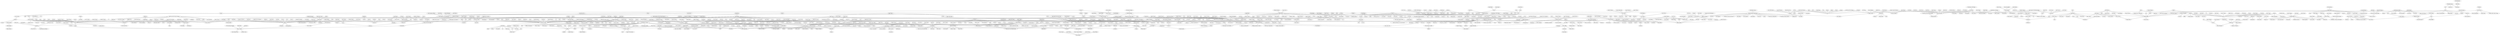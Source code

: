 strict graph "" {
	node [label="\N"];
	0	[id=0,
		label="Ray LaMontagne",
		level=13,
		pos="-8262.541637234295,-5193.909069640592",
		weight=0];
	1874	[id=1874,
		label="Dave Matthews & Tim Reynolds",
		level=2,
		pos="-8917.845555592454,-5945.3582090288655",
		weight=0];
	0 -- 1874	[level=13];
	2049	[id=2049,
		label="The Shirelles",
		level=11,
		pos="-21173.0407486573,6306.0907478105355",
		weight=0];
	384	[id=384,
		label="The Supremes",
		level=9,
		pos="-20797.426598393362,5401.163690876564",
		weight=0];
	2049 -- 384	[level=11];
	2213	[id=2213,
		label="Brenda Lee",
		level=11,
		pos="-20105.51789281346,6800.712246083837",
		weight=0];
	2049 -- 2213	[level=11];
	2051	[id=2051,
		label=Enya,
		level=10,
		pos="-15649.76783876369,-13534.071314338807",
		weight=0];
	1206	[id=1206,
		label="Celtic Woman",
		level=9,
		pos="-16306.960323894979,-13487.335034640664",
		weight=0];
	2051 -- 1206	[level=10];
	2052	[id=2052,
		label="Girls Aloud",
		level=13,
		pos="5726.765402686671,5556.546481191843",
		weight=0];
	354	[id=354,
		label="Sophie Ellis-Bextor",
		level=3,
		pos="5271.128561491551,4764.439706103581",
		weight=0];
	2052 -- 354	[level=13];
	2053	[id=2053,
		label=Sublime,
		level=10,
		pos="3944.69908980942,8440.277029482415",
		weight=0];
	2270	[id=2270,
		label="The Mighty Mighty Bosstones",
		level=12,
		pos="4056.481582718295,8945.887428465207",
		weight=0];
	2053 -- 2270	[level=12];
	1078	[id=1078,
		label="No Doubt",
		level=6,
		pos="5187.240367228408,8160.932202827203",
		weight=0];
	2053 -- 1078	[level=10];
	6	[id=6,
		label=Stereophonics,
		level=10,
		pos="821.9937431101439,6810.313713844205",
		weight=0];
	258	[id=258,
		label="The Verve",
		level=5,
		pos="1627.2239648063423,5786.869659988199",
		weight=0];
	6 -- 258	[level=10];
	5	[id=5,
		label=Lifehouse,
		level=10,
		pos="-7491.527163092964,-3749.742489133238",
		weight=0];
	2545	[id=2545,
		label=OneRepublic,
		level=6,
		pos="-6695.296395331766,-3488.4168065009253",
		weight=0];
	5 -- 2545	[level=10];
	8	[id=8,
		label=Sandra,
		level=4,
		pos="-17595.211990310767,-3404.267666880566",
		weight=0];
	14	[id=14,
		label=Roxette,
		level=4,
		pos="-18351.118430446117,-2566.359175636449",
		weight=0];
	8 -- 14	[level=4];
	2418	[id=2418,
		label=Alphaville,
		level=3,
		pos="-17226.302568696447,-4271.2788989014725",
		weight=0];
	8 -- 2418	[level=4];
	2057	[id=2057,
		label="Mötley Crüe",
		level=13,
		pos="-19304.478991342527,-1457.54355973091",
		weight=0];
	1876	[id=1876,
		label="Bon Jovi",
		level=4,
		pos="-18567.195095830568,-1880.3117903606699",
		weight=0];
	2057 -- 1876	[level=13];
	10	[id=10,
		label=Peaches,
		level=13,
		pos="15361.821720798573,-971.0681743164234",
		weight=0];
	1787	[id=1787,
		label="ADULT.",
		level=8,
		pos="14971.311339120673,-369.8533955058007",
		weight=0];
	10 -- 1787	[level=13];
	2059	[id=2059,
		label=Jewel,
		level=9,
		pos="-2100.730854310561,-8390.320691744439",
		weight=0];
	776	[id=776,
		label="Melissa Etheridge",
		level=8,
		pos="-2339.7497739885807,-7941.119223372486",
		weight=0];
	2059 -- 776	[level=9];
	11	[id=11,
		label="My Chemical Romance",
		level=7,
		pos="16968.412538416003,-8984.658782069673",
		weight=0];
	795	[id=795,
		label="The Used",
		level=6,
		pos="16682.945560936805,-9982.128820217726",
		weight=0];
	11 -- 795	[level=7];
	2060	[id=2060,
		label="August Burns Red",
		level=11,
		pos="17981.783026591835,-12293.955046313344",
		weight=0];
	2582	[id=2582,
		label="Norma Jean",
		level=11,
		pos="17430.70847516415,-12194.428112642234",
		weight=0];
	2060 -- 2582	[level=11];
	1144	[id=1144,
		label=Unearth,
		level=11,
		pos="18125.57188819043,-13090.44550513775",
		weight=0];
	2060 -- 1144	[level=11];
	2564	[id=2564,
		label="Savage Garden",
		level=11,
		pos="-17597.096281608876,-2922.648790668171",
		weight=0];
	14 -- 2564	[level=11];
	672	[id=672,
		label="Ace of Base",
		level=12,
		pos="-18130.52105532394,-2969.315036353063",
		weight=0];
	14 -- 672	[level=12];
	1341	[id=1341,
		label="The Corrs",
		level=13,
		pos="-17754.446839325334,-1999.2237984037668",
		weight=0];
	14 -- 1341	[level=13];
	1740	[id=1740,
		label=ABBA,
		level=10,
		pos="-18952.91623700627,-2813.0958934273954",
		weight=0];
	14 -- 1740	[level=10];
	14 -- 1876	[level=4];
	2064	[id=2064,
		label="Sean Paul",
		level=6,
		pos="9946.813307363123,15328.770640024679",
		weight=0];
	2209	[id=2209,
		label=Gentleman,
		level=6,
		pos="10827.315311895685,15718.583544358384",
		weight=0];
	2064 -- 2209	[level=6];
	1045	[id=1045,
		label="Black Eyed Peas",
		level=5,
		pos="9253.268888550796,14930.692682701754",
		weight=0];
	2064 -- 1045	[level=6];
	2065	[id=2065,
		label="John Lennon",
		level=7,
		pos="-16382.219453927506,3429.3902787846737",
		weight=0];
	1999	[id=1999,
		label="Paul McCartney",
		level=5,
		pos="-16886.04300311769,4581.328447811888",
		weight=0];
	2065 -- 1999	[level=7];
	2066	[id=2066,
		label=Hellogoodbye,
		level=11,
		pos="20209.522542483344,-11210.542316034802",
		weight=0];
	2093	[id=2093,
		label="Cute Is What We Aim For",
		level=6,
		pos="20153.04752264538,-10200.090091841616",
		weight=0];
	2066 -- 2093	[level=11];
	2068	[id=2068,
		label=Phish,
		level=12,
		pos="-8588.898393623376,-5535.454425201225",
		weight=0];
	719	[id=719,
		label="Grateful Dead",
		level=13,
		pos="-8286.492716679995,-4605.127391041053",
		weight=0];
	2068 -- 719	[level=13];
	2068 -- 1874	[level=12];
	21	[id=21,
		label="Goo Goo Dolls",
		level=7,
		pos="-3235.389570583207,-4818.443821062608",
		weight=0];
	1839	[id=1839,
		label=Fuel,
		level=2,
		pos="-4226.608443982973,-4811.3630653787795",
		weight=0];
	21 -- 1839	[level=7];
	22	[id=22,
		label=Télépopmusik,
		level=10,
		pos="8203.940605344469,-2341.271144152155",
		weight=0];
	1305	[id=1305,
		label=UNKLE,
		level=3,
		pos="8632.722212732739,-1340.8024469728857",
		weight=0];
	22 -- 1305	[level=10];
	23	[id=23,
		label="Sonic Youth",
		level=6,
		pos="-395.64957925692465,9967.77541401906",
		weight=0];
	621	[id=621,
		label="Yo La Tengo",
		level=6,
		pos="-535.9877640272296,9163.42431529507",
		weight=0];
	23 -- 621	[level=6];
	1211	[id=1211,
		label="Joy Division",
		level=6,
		pos="212.737840831521,10937.016618125333",
		weight=0];
	23 -- 1211	[level=6];
	2069	[id=2069,
		label="Corinne Bailey Rae",
		level=13,
		pos="7161.521636386998,11414.331351372832",
		weight=0];
	700	[id=700,
		label="Joss Stone",
		level=6,
		pos="6885.38415670108,10938.6794076009",
		weight=0];
	2069 -- 700	[level=13];
	2075	[id=2075,
		label="Stone Sour",
		level=13,
		pos="-4718.879612936758,4489.2529546717205",
		weight=0];
	1810	[id=1810,
		label=Slipknot,
		level=4,
		pos="-5286.663029140892,4272.224773878931",
		weight=0];
	2075 -- 1810	[level=13];
	28	[id=28,
		label="DJ Krush",
		level=2,
		pos="5559.823797522943,237.26471862833645",
		weight=0];
	2089	[id=2089,
		label=Tricky,
		level=9,
		pos="6554.7517510977,-259.34250722039576",
		weight=0];
	28 -- 2089	[level=9];
	70	[id=70,
		label="Massive Attack",
		level=2,
		pos="7028.87441183011,-367.1474413230633",
		weight=0];
	28 -- 70	[level=2];
	507	[id=507,
		label="DJ Cam",
		level=8,
		pos="5852.234096561101,-672.0041759438295",
		weight=0];
	28 -- 507	[level=8];
	852	[id=852,
		label="The Herbaliser",
		level=13,
		pos="4754.324171154117,58.21539991080828",
		weight=0];
	28 -- 852	[level=13];
	904	[id=904,
		label="Kruder & Dorfmeister",
		level=2,
		pos="5715.696176165709,1708.8082637216853",
		weight=0];
	28 -- 904	[level=2];
	1063	[id=1063,
		label=RJD2,
		level=13,
		pos="5339.909506247379,691.4522583142691",
		weight=0];
	28 -- 1063	[level=13];
	1153	[id=1153,
		label=Bonobo,
		level=13,
		pos="5749.206256340625,-351.34307563922744",
		weight=0];
	28 -- 1153	[level=13];
	1922	[id=1922,
		label="DJ Shadow",
		level=9,
		pos="4987.4055504954185,-386.3832238537664",
		weight=0];
	28 -- 1922	[level=9];
	27	[id=27,
		label="Amon Amarth",
		level=11,
		pos="-6110.233435293787,9509.444742805017",
		weight=0];
	1380	[id=1380,
		label="Dark Tranquillity",
		level=9,
		pos="-5555.386288162077,8680.938824846024",
		weight=0];
	27 -- 1380	[level=11];
	1844	[id=1844,
		label=Ensiferum,
		level=11,
		pos="-6542.300793250356,9896.00686304967",
		weight=0];
	27 -- 1844	[level=11];
	2076	[id=2076,
		label="Whitney Houston",
		level=13,
		pos="5892.5526046732575,10363.86147069425",
		weight=0];
	155	[id=155,
		label="Mariah Carey",
		level=3,
		pos="5315.713277045847,10155.91425153669",
		weight=0];
	2076 -- 155	[level=13];
	2078	[id=2078,
		label="Chris Brown",
		level=13,
		pos="10335.86314126612,17654.795368351217",
		weight=0];
	217	[id=217,
		label=Lloyd,
		level=11,
		pos="9720.112684639716,17732.42921100678",
		weight=0];
	2078 -- 217	[level=13];
	2079	[id=2079,
		label="Phantom Planet",
		level=13,
		pos="18432.105939570007,-7870.29160987864",
		weight=0];
	2212	[id=2212,
		label="The Hush Sound",
		level=6,
		pos="18979.769889309406,-8205.272807725856",
		weight=0];
	2079 -- 2212	[level=13];
	33	[id=33,
		label="Breaking Benjamin",
		level=9,
		pos="-5145.705465318621,2988.568359874987",
		weight=0];
	850	[id=850,
		label="Papa Roach",
		level=4,
		pos="-4550.4014924367375,3094.2610640777357",
		weight=0];
	33 -- 850	[level=9];
	2084	[id=2084,
		label=Madonna,
		level=6,
		pos="6311.318694245193,3888.0259263856906",
		weight=0];
	2084 -- 354	[level=6];
	36	[id=36,
		label="Bob Marley & The Wailers",
		level=10,
		pos="11853.84297242396,17213.338106985364",
		weight=0];
	2562	[id=2562,
		label="Dennis Brown",
		level=9,
		pos="12523.019479885701,16464.709739426424",
		weight=0];
	36 -- 2562	[level=10];
	39	[id=39,
		label=Falco,
		level=3,
		pos="-16822.94655036101,-4963.2903720325285",
		weight=0];
	39 -- 2418	[level=3];
	395	[id=395,
		label="Frankie Goes to Hollywood",
		level=3,
		pos="-15550.868487218439,-5035.8110483987075",
		weight=0];
	39 -- 395	[level=3];
	415	[id=415,
		label=Kansas,
		level=13,
		pos="-14647.906097571438,4771.890722867066",
		weight=0];
	1950	[id=1950,
		label=Styx,
		level=5,
		pos="-14450.415809196022,4485.779427540893",
		weight=0];
	415 -- 1950	[level=13];
	41	[id=41,
		label="Gang Starr",
		level=5,
		pos="11115.86476933287,13517.260650851018",
		weight=0];
	171	[id=171,
		label="Masta Ace",
		level=5,
		pos="12081.068922132792,13367.09148237837",
		weight=0];
	41 -- 171	[level=5];
	733	[id=733,
		label="Mos Def",
		level=5,
		pos="9946.032341272596,13528.472851017077",
		weight=0];
	41 -- 733	[level=5];
	2091	[id=2091,
		label=Mirah,
		level=13,
		pos="-7774.185760077268,-10463.30622478023",
		weight=0];
	1595	[id=1595,
		label="Regina Spektor",
		level=8,
		pos="-7354.421369270405,-9480.157639922018",
		weight=0];
	2091 -- 1595	[level=13];
	44	[id=44,
		label="Frédéric Chopin",
		level=12,
		pos="10234.13081718554,2845.5547273019815",
		weight=0];
	984	[id=984,
		label="Felix Mendelssohn",
		level=8,
		pos="12566.92574261054,2611.140561204612",
		weight=0];
	44 -- 984	[level=12];
	45	[id=45,
		label="Pet Shop Boys",
		level=9,
		pos="-15439.800471541435,-8015.7515778609095",
		weight=0];
	107	[id=107,
		label="Alison Moyet",
		level=4,
		pos="-15791.67746645367,-7522.9817177186915",
		weight=0];
	45 -- 107	[level=9];
	2094	[id=2094,
		label=Darude,
		level=12,
		pos="9307.46797545492,5548.377152254931",
		weight=0];
	2161	[id=2161,
		label=Scooter,
		level=13,
		pos="9569.97911244595,5263.530787297343",
		weight=0];
	2094 -- 2161	[level=13];
	679	[id=679,
		label="DJ Sammy",
		level=11,
		pos="8878.67616641893,5474.297771749062",
		weight=0];
	2094 -- 679	[level=12];
	47	[id=47,
		label="The Libertines",
		level=10,
		pos="16306.586465458458,-5039.406066826686",
		weight=0];
	315	[id=315,
		label=Babyshambles,
		level=6,
		pos="14800.042841896533,-4428.006111124033",
		weight=0];
	47 -- 315	[level=10];
	482	[id=482,
		label=Paramore,
		level=9,
		pos="21045.783010035193,-10663.593365457287",
		weight=0];
	2093 -- 482	[level=9];
	997	[id=997,
		label="Panic at the Disco",
		level=6,
		pos="19769.07911849253,-9213.785701611549",
		weight=0];
	2093 -- 997	[level=6];
	1441	[id=1441,
		label="Fall Out Boy",
		level=7,
		pos="20840.49730863491,-8879.564164302783",
		weight=0];
	2093 -- 1441	[level=7];
	43	[id=43,
		label=Xandria,
		level=6,
		pos="-25250.367790289933,-4008.0460877427577",
		weight=0];
	2234	[id=2234,
		label="Within Temptation",
		level=13,
		pos="-24468.51390244667,-4571.898808778759",
		weight=0];
	43 -- 2234	[level=13];
	385	[id=385,
		label=Evanescence,
		level=7,
		pos="-24443.573610652405,-3445.454401886598",
		weight=0];
	43 -- 385	[level=7];
	656	[id=656,
		label=Nightwish,
		level=6,
		pos="-23989.56941599836,-4252.410263963494",
		weight=0];
	43 -- 656	[level=6];
	1879	[id=1879,
		label="Lacuna Coil",
		level=13,
		pos="-25745.020950722894,-4400.044729119204",
		weight=0];
	43 -- 1879	[level=13];
	2100	[id=2100,
		label="Gwen Stefani",
		level=3,
		pos="5599.191022986984,6069.896668158126",
		weight=0];
	2100 -- 354	[level=3];
	1452	[id=1452,
		label="Ashlee Simpson",
		level=3,
		pos="6177.13781884645,7418.878046947684",
		weight=0];
	2100 -- 1452	[level=3];
	2101	[id=2101,
		label=Mae,
		level=11,
		pos="-3323.6848483708595,-3712.2573471752776",
		weight=0];
	1092	[id=1092,
		label="Further Seems Forever",
		level=8,
		pos="-3639.3090563172973,-3394.271945438925",
		weight=0];
	2101 -- 1092	[level=11];
	1510	[id=1510,
		label="Relient K",
		level=12,
		pos="-2096.9655641466675,-4247.824795306511",
		weight=0];
	2101 -- 1510	[level=12];
	52	[id=52,
		label="The Rolling Stones",
		level=7,
		pos="-11868.628064640554,304.43816322661166",
		weight=0];
	138	[id=138,
		label="The Jimi Hendrix Experience",
		level=4,
		pos="-11288.595517757,1496.8210803604427",
		weight=0];
	52 -- 138	[level=7];
	53	[id=53,
		label="Nouvelle Vague",
		level=13,
		pos="16575.938634942027,-3641.27523912116",
		weight=0];
	762	[id=762,
		label="Au Revoir Simone",
		level=6,
		pos="15460.877254442219,-3122.2009791689075",
		weight=0];
	53 -- 762	[level=13];
	56	[id=56,
		label="Lykke Li",
		level=11,
		pos="15714.126142193492,-2240.5128134879296",
		weight=0];
	56 -- 762	[level=11];
	948	[id=948,
		label=CocoRosie,
		level=13,
		pos="15634.455462875008,-1831.2820456016016",
		weight=0];
	56 -- 948	[level=13];
	2105	[id=2105,
		label="The Roots",
		level=10,
		pos="10694.621952485828,13596.714475230965",
		weight=0];
	2105 -- 733	[level=10];
	2104	[id=2104,
		label="Iron & Wine",
		level=7,
		pos="13204.527898363182,-9084.738828808697",
		weight=0];
	895	[id=895,
		label="Fleet Foxes",
		level=4,
		pos="13210.177805539477,-8154.866875588046",
		weight=0];
	2104 -- 895	[level=7];
	2107	[id=2107,
		label="The Dandy Warhols",
		level=10,
		pos="-789.9070707972373,7311.384768060406",
		weight=0];
	68	[id=68,
		label="The Raveonettes",
		level=6,
		pos="-549.2274653337281,7968.652070868149",
		weight=0];
	2107 -- 68	[level=10];
	61	[id=61,
		label="Three Days Grace",
		level=9,
		pos="-4662.316227576529,2521.0545047699993",
		weight=0];
	61 -- 850	[level=9];
	2109	[id=2109,
		label="Aphex Twin",
		level=9,
		pos="12073.027123592177,-960.0353291012448",
		weight=0];
	218	[id=218,
		label=Squarepusher,
		level=13,
		pos="12601.605342607412,-1029.6026013101516",
		weight=0];
	2109 -- 218	[level=13];
	1401	[id=1401,
		label="Four Tet",
		level=8,
		pos="11315.034753636088,-1379.5634438302477",
		weight=0];
	2109 -- 1401	[level=9];
	2111	[id=2111,
		label="Nightmares on Wax",
		level=13,
		pos="4980.421326700514,890.3512931245335",
		weight=0];
	2111 -- 904	[level=13];
	2110	[id=2110,
		label=Redman,
		level=6,
		pos="12063.395032793052,12567.296713158323",
		weight=0];
	2201	[id=2201,
		label="Method Man",
		level=6,
		pos="13235.773949987823,12394.987261647871",
		weight=0];
	2110 -- 2201	[level=6];
	2110 -- 171	[level=6];
	308	[id=308,
		label="Wu-Tang Clan",
		level=13,
		pos="12326.012161894278,11790.931788392978",
		weight=0];
	2110 -- 308	[level=13];
	428	[id=428,
		label="Busta Rhymes",
		level=13,
		pos="12846.752055725026,11999.192177482812",
		weight=0];
	2110 -- 428	[level=13];
	741	[id=741,
		label=DMX,
		level=13,
		pos="11883.954935848224,11848.742858614189",
		weight=0];
	2110 -- 741	[level=13];
	65	[id=65,
		label="The Streets",
		level=13,
		pos="4158.373647317382,3792.178231948749",
		weight=0];
	681	[id=681,
		label="Just Jack",
		level=2,
		pos="4552.5417134826475,4237.236346857942",
		weight=0];
	65 -- 681	[level=13];
	62	[id=62,
		label="Def Leppard",
		level=13,
		pos="-19321.148373360822,-1959.360846914202",
		weight=0];
	62 -- 1876	[level=13];
	67	[id=67,
		label=Koop,
		level=13,
		pos="7762.2579583996385,1940.571731516874",
		weight=0];
	1601	[id=1601,
		label=Llorca,
		level=12,
		pos="6992.490596236405,1122.2639608669947",
		weight=0];
	67 -- 1601	[level=13];
	255	[id=255,
		label="Primal Scream",
		level=5,
		pos="362.62090416803767,7112.936772486183",
		weight=0];
	68 -- 255	[level=6];
	549	[id=549,
		label="My Bloody Valentine",
		level=13,
		pos="-1203.635014023175,7952.55955342967",
		weight=0];
	68 -- 549	[level=13];
	68 -- 621	[level=6];
	1800	[id=1800,
		label="The Jesus and Mary Chain",
		level=11,
		pos="-130.04720770156425,7463.62436058897",
		weight=0];
	68 -- 1800	[level=11];
	1907	[id=1907,
		label=Mew,
		level=12,
		pos="-216.14647380924623,8272.962932181546",
		weight=0];
	68 -- 1907	[level=12];
	2117	[id=2117,
		label=Lostprophets,
		level=9,
		pos="-6032.963564111479,-2589.842460033202",
		weight=0];
	1171	[id=1171,
		label=Sugarcult,
		level=8,
		pos="-4927.908592267579,-2289.4984136453327",
		weight=0];
	2117 -- 1171	[level=9];
	69	[id=69,
		label=Feeder,
		level=13,
		pos="1612.9911559807538,8444.656175718967",
		weight=0];
	185	[id=185,
		label="The Automatic",
		level=6,
		pos="1743.0011913307985,8041.351531503512",
		weight=0];
	69 -- 185	[level=13];
	2317	[id=2317,
		label="The Dust Brothers",
		level=2,
		pos="7939.224978172,-881.0927824940438",
		weight=0];
	70 -- 2317	[level=2];
	2119	[id=2119,
		label="Aimee Mann",
		level=8,
		pos="-3683.288978746253,-7935.528004675725",
		weight=0];
	278	[id=278,
		label="Beth Orton",
		level=8,
		pos="-4621.827126464456,-8666.88904969746",
		weight=0];
	2119 -- 278	[level=8];
	1317	[id=1317,
		label="Rufus Wainwright",
		level=9,
		pos="-2961.848532607469,-7507.689441536176",
		weight=0];
	2119 -- 1317	[level=9];
	2118	[id=2118,
		label="The Cinematic Orchestra",
		level=13,
		pos="6219.012585654257,-2088.9503854522636",
		weight=0];
	319	[id=319,
		label="Jaga Jazzist",
		level=12,
		pos="6232.134181011042,-1446.5313262299628",
		weight=0];
	2118 -- 319	[level=13];
	2115	[id=2115,
		label="Buddy Holly",
		level=13,
		pos="-18161.379229641443,5335.708325195337",
		weight=0];
	1265	[id=1265,
		label="The Everly Brothers",
		level=6,
		pos="-18612.712437593993,4974.306488278809",
		weight=0];
	2115 -- 1265	[level=13];
	2124	[id=2124,
		label="Bat for Lashes",
		level=13,
		pos="-13005.575459657017,-3627.3790688383733",
		weight=0];
	965	[id=965,
		label="Kate Bush",
		level=6,
		pos="-13456.533794500065,-3818.5550228207712",
		weight=0];
	2124 -- 965	[level=13];
	2127	[id=2127,
		label="Sophie Zelmani",
		level=11,
		pos="-4326.159024210988,-10089.564695165755",
		weight=0];
	108	[id=108,
		label="Lisa Ekdahl",
		level=11,
		pos="-4498.5088841547695,-10600.408696356144",
		weight=0];
	2127 -- 108	[level=11];
	1813	[id=1813,
		label="Eva Cassidy",
		level=13,
		pos="-4971.399263590505,-10408.393041906418",
		weight=0];
	2127 -- 1813	[level=13];
	1958	[id=1958,
		label="Heather Nova",
		level=8,
		pos="-4557.279841623106,-9577.035299180698",
		weight=0];
	2127 -- 1958	[level=11];
	79	[id=79,
		label=Sade,
		level=12,
		pos="-13425.77418549487,-4298.180039663333",
		weight=0];
	2202	[id=2202,
		label="Simply Red",
		level=3,
		pos="-13106.356985906094,-5072.66108142257",
		weight=0];
	79 -- 2202	[level=12];
	81	[id=81,
		label=Editors,
		level=10,
		pos="2185.2252987956635,9655.021510106266",
		weight=0];
	2325	[id=2325,
		label="Air Traffic",
		level=6,
		pos="2388.719574251692,8842.498125241496",
		weight=0];
	81 -- 2325	[level=10];
	82	[id=82,
		label="Leona Lewis",
		level=10,
		pos="6775.369517778639,9654.789096470935",
		weight=0];
	82 -- 155	[level=10];
	87	[id=87,
		label=Hoobastank,
		level=8,
		pos="-5734.830093852195,-2960.176887670824",
		weight=0];
	996	[id=996,
		label="Sunrise Avenue",
		level=6,
		pos="-6201.125327131071,-3803.7968395582593",
		weight=0];
	87 -- 996	[level=8];
	90	[id=90,
		label="GZA/Genius",
		level=6,
		pos="13691.374900919116,12714.883933841444",
		weight=0];
	90 -- 2201	[level=6];
	1426	[id=1426,
		label="Deltron 3030",
		level=6,
		pos="14191.423347957112,12996.493343786537",
		weight=0];
	90 -- 1426	[level=6];
	91	[id=91,
		label=Supergrass,
		level=9,
		pos="2284.3359824577437,6635.269613887793",
		weight=0];
	2230	[id=2230,
		label=Pulp,
		level=10,
		pos="2616.9085703249502,6852.89653312633",
		weight=0];
	91 -- 2230	[level=10];
	91 -- 258	[level=9];
	1269	[id=1269,
		label=Ash,
		level=13,
		pos="2021.8437808923488,6893.574324539189",
		weight=0];
	91 -- 1269	[level=13];
	2142	[id=2142,
		label="Marvin Gaye",
		level=10,
		pos="-19418.205099978633,4679.475950133209",
		weight=0];
	2142 -- 384	[level=10];
	2147	[id=2147,
		label=Radiohead,
		level=6,
		pos="-348.22480583141794,4924.445939676347",
		weight=0];
	1976	[id=1976,
		label="The White Stripes",
		level=2,
		pos="-1171.8607744029532,4461.05435761697",
		weight=0];
	2147 -- 1976	[level=6];
	2152	[id=2152,
		label="Kate Nash",
		level=9,
		pos="-8089.413501072627,-10022.606149614989",
		weight=0];
	2152 -- 1595	[level=9];
	2153	[id=2153,
		label="Tom Petty and the Heartbreakers",
		level=13,
		pos="-15415.023308735668,6152.266278444108",
		weight=0];
	2014	[id=2014,
		label="George Harrison",
		level=12,
		pos="-15771.284945707599,5638.604584599439",
		weight=0];
	2153 -- 2014	[level=13];
	106	[id=106,
		label="The Futureheads",
		level=10,
		pos="850.028005378201,8682.649222419268",
		weight=0];
	106 -- 185	[level=10];
	2250	[id=2250,
		label="Bette Midler",
		level=4,
		pos="-16532.830435918302,-7847.334315018715",
		weight=0];
	107 -- 2250	[level=4];
	2348	[id=2348,
		label="Cyndi Lauper",
		level=8,
		pos="-16662.255194366586,-7279.981516733958",
		weight=0];
	107 -- 2348	[level=8];
	565	[id=565,
		label=Erasure,
		level=8,
		pos="-16338.595676966308,-8314.6555349172",
		weight=0];
	107 -- 565	[level=8];
	770	[id=770,
		label=Texas,
		level=12,
		pos="-16280.037004586553,-7484.108432364289",
		weight=0];
	107 -- 770	[level=12];
	1024	[id=1024,
		label="Fine Young Cannibals",
		level=4,
		pos="-15066.770332819395,-6630.121283648236",
		weight=0];
	107 -- 1024	[level=4];
	1760	[id=1760,
		label="The Beautiful South",
		level=12,
		pos="-15979.895691624584,-8107.501574482098",
		weight=0];
	107 -- 1760	[level=12];
	2156	[id=2156,
		label="The Cooper Temple Clause",
		level=11,
		pos="1228.5236078359553,9443.468366900946",
		weight=0];
	532	[id=532,
		label="Nine Black Alps",
		level=11,
		pos="1467.3094915873162,8861.454946490607",
		weight=0];
	2156 -- 532	[level=11];
	851	[id=851,
		label="...And You Will Know Us by the Trail of...",
		level=12,
		pos="747.2725555163637,9835.813628195507",
		weight=0];
	2156 -- 851	[level=12];
	1935	[id=1935,
		label="Stacey Kent",
		level=12,
		pos="-4011.8551731715856,-10767.985291294555",
		weight=0];
	108 -- 1935	[level=12];
	109	[id=109,
		label="Built to Spill",
		level=13,
		pos="12089.529647962438,-4435.05937343325",
		weight=0];
	2211	[id=2211,
		label="Ugly Casanova",
		level=3,
		pos="12420.410873780284,-3874.9127509992527",
		weight=0];
	109 -- 2211	[level=13];
	2159	[id=2159,
		label="Howie Day",
		level=11,
		pos="-4865.471702744628,-7122.604485824668",
		weight=0];
	1724	[id=1724,
		label="Duncan Sheik",
		level=2,
		pos="-4810.209149079829,-6604.782827774968",
		weight=0];
	2159 -- 1724	[level=11];
	2160	[id=2160,
		label="Velvet Revolver",
		level=12,
		pos="-150.0040811964922,-2093.12835291639",
		weight=0];
	833	[id=833,
		label="Chris Cornell",
		level=11,
		pos="-731.0316564573997,-2021.0695942813031",
		weight=0];
	2160 -- 833	[level=12];
	111	[id=111,
		label=Lamb,
		level=10,
		pos="8614.78905483396,-2197.6469038177684",
		weight=0];
	111 -- 1305	[level=10];
	2157	[id=2157,
		label=Whitesnake,
		level=13,
		pos="-18096.440515581588,-1676.2985886210988",
		weight=0];
	2157 -- 1876	[level=13];
	116	[id=116,
		label="David Gilmour",
		level=6,
		pos="-14518.58793473677,-2251.8496012841233",
		weight=0];
	186	[id=186,
		label="Peter Gabriel",
		level=6,
		pos="-13954.811015813437,-3077.2701515824465",
		weight=0];
	116 -- 186	[level=6];
	2290	[id=2290,
		label=Yes,
		level=13,
		pos="-14072.412088568783,-2355.1892043799407",
		weight=0];
	116 -- 2290	[level=13];
	2547	[id=2547,
		label="Pink Floyd",
		level=7,
		pos="-14931.929101249783,-2938.506082793016",
		weight=0];
	116 -- 2547	[level=7];
	798	[id=798,
		label=Genesis,
		level=9,
		pos="-14425.244212937814,-1745.9168700019732",
		weight=0];
	116 -- 798	[level=9];
	1850	[id=1850,
		label="Emerson, Lake & Palmer",
		level=11,
		pos="-15032.866762261654,-1894.0352637491037",
		weight=0];
	116 -- 1850	[level=11];
	117	[id=117,
		label="The Apples in Stereo",
		level=3,
		pos="13873.781272301778,-5498.25364816977",
		weight=0];
	2356	[id=2356,
		label="of Montreal",
		level=9,
		pos="13416.041248724014,-4954.770195235774",
		weight=0];
	117 -- 2356	[level=9];
	380	[id=380,
		label="The Fiery Furnaces",
		level=11,
		pos="13215.236365972878,-5836.9689807273135",
		weight=0];
	117 -- 380	[level=11];
	2448	[id=2448,
		label="Architecture in Helsinki",
		level=6,
		pos="14281.372864367286,-4124.977790600415",
		weight=0];
	117 -- 2448	[level=6];
	421	[id=421,
		label="The Magnetic Fields",
		level=13,
		pos="14535.731140979826,-5503.8075410580805",
		weight=0];
	117 -- 421	[level=13];
	560	[id=560,
		label="The New Pornographers",
		level=12,
		pos="12874.703184475822,-5259.017672509971",
		weight=0];
	117 -- 560	[level=12];
	779	[id=779,
		label="Belle and Sebastian",
		level=7,
		pos="14189.840505378294,-5962.322120208011",
		weight=0];
	117 -- 779	[level=7];
	1329	[id=1329,
		label="The Polyphonic Spree",
		level=3,
		pos="14824.785079502373,-6068.374306061892",
		weight=0];
	117 -- 1329	[level=3];
	1405	[id=1405,
		label="The Go! Team",
		level=13,
		pos="14327.175217837916,-4631.976257512439",
		weight=0];
	117 -- 1405	[level=13];
	1691	[id=1691,
		label="Neutral Milk Hotel",
		level=3,
		pos="13040.477648496351,-4622.5836542084135",
		weight=0];
	117 -- 1691	[level=3];
	1889	[id=1889,
		label="The Unicorns",
		level=13,
		pos="14675.551753125084,-4976.813765762449",
		weight=0];
	117 -- 1889	[level=13];
	1995	[id=1995,
		label="The Flaming Lips",
		level=7,
		pos="13741.089408267679,-4516.801845034881",
		weight=0];
	117 -- 1995	[level=7];
	2166	[id=2166,
		label="Rilo Kiley",
		level=10,
		pos="-6358.826271014224,-9766.72682464105",
		weight=0];
	2166 -- 1595	[level=10];
	119	[id=119,
		label="Emiliana Torrini",
		level=13,
		pos="10201.220240967263,-357.75319755895515",
		weight=0];
	1435	[id=1435,
		label="Pati Yang",
		level=12,
		pos="9728.77111881865,-379.18768832223515",
		weight=0];
	119 -- 1435	[level=13];
	2168	[id=2168,
		label="Damien Rice",
		level=10,
		pos="14082.745270105914,-8286.720337117546",
		weight=0];
	131	[id=131,
		label="Bon Iver",
		level=6,
		pos="13565.186399136142,-9130.081681825468",
		weight=0];
	2168 -- 131	[level=10];
	123	[id=123,
		label="Jethro Tull",
		level=11,
		pos="-15896.583357813633,-1773.797518577301",
		weight=0];
	782	[id=782,
		label=Focus,
		level=11,
		pos="-15503.25699874414,-1795.6163367515644",
		weight=0];
	123 -- 782	[level=11];
	2172	[id=2172,
		label="Alkaline Trio",
		level=13,
		pos="-3377.6140872607884,-1813.3347194617854",
		weight=0];
	1147	[id=1147,
		label="The Ataris",
		level=1,
		pos="-3859.0076357890093,-1917.4063404911815",
		weight=0];
	2172 -- 1147	[level=13];
	125	[id=125,
		label=Digitalism,
		level=13,
		pos="14259.149085682217,-978.7879769023248",
		weight=0];
	980	[id=980,
		label=Vitalic,
		level=8,
		pos="13754.21723268757,-692.5673595308737",
		weight=0];
	125 -- 980	[level=13];
	2174	[id=2174,
		label="Eve 6",
		level=12,
		pos="-4145.119226643855,-6150.262990660617",
		weight=0];
	493	[id=493,
		label="The Verve Pipe",
		level=2,
		pos="-4353.968095627054,-5834.182115599039",
		weight=0];
	2174 -- 493	[level=12];
	127	[id=127,
		label="The Replacements",
		level=11,
		pos="-14272.87803913479,-9086.514972440467",
		weight=0];
	2219	[id=2219,
		label=Wire,
		level=11,
		pos="-14095.352526426957,-8637.569947509708",
		weight=0];
	127 -- 2219	[level=11];
	1254	[id=1254,
		label="Dinosaur Jr.",
		level=13,
		pos="-15314.087495264932,-9089.237624257792",
		weight=0];
	127 -- 1254	[level=13];
	1573	[id=1573,
		label=Minutemen,
		level=11,
		pos="-13938.944569673216,-10064.417480922546",
		weight=0];
	127 -- 1573	[level=11];
	165	[id=165,
		label="Conor Oberst",
		level=12,
		pos="13768.997222890905,-9409.046790400535",
		weight=0];
	131 -- 165	[level=12];
	131 -- 895	[level=6];
	1596	[id=1596,
		label="Nick Drake",
		level=6,
		pos="15063.206009261678,-9067.167259023203",
		weight=0];
	131 -- 1596	[level=6];
	1974	[id=1974,
		label="Antony and the Johnsons",
		level=12,
		pos="14313.99028336007,-9297.71577249955",
		weight=0];
	131 -- 1974	[level=12];
	2180	[id=2180,
		label="Colbie Caillat",
		level=12,
		pos="-5831.413995503076,-8602.101004763828",
		weight=0];
	925	[id=925,
		label="Tristan Prettyman",
		level=2,
		pos="-6894.511270593098,-8385.897198252516",
		weight=0];
	2180 -- 925	[level=12];
	134	[id=134,
		label="Explosions in the Sky",
		level=13,
		pos="-7649.612642515149,9508.111548875646",
		weight=0];
	1246	[id=1246,
		label="A Silver Mt. Zion",
		level=6,
		pos="-8395.471323250893,9576.322927555135",
		weight=0];
	134 -- 1246	[level=13];
	2182	[id=2182,
		label="Tracy Chapman",
		level=13,
		pos="-1790.5887723890874,-7985.133346404923",
		weight=0];
	2182 -- 776	[level=13];
	136	[id=136,
		label="Spice Girls",
		level=13,
		pos="4366.712579812072,6937.050910547748",
		weight=0];
	375	[id=375,
		label="Britney Spears",
		level=6,
		pos="4873.581304697704,6973.389320840233",
		weight=0];
	136 -- 375	[level=13];
	2469	[id=2469,
		label="Elvis Presley",
		level=7,
		pos="-18094.622523452676,4610.443600913264",
		weight=0];
	2469 -- 1265	[level=7];
	2186	[id=2186,
		label="Kronos Quartet",
		level=8,
		pos="8323.738864025529,1589.4489003917006",
		weight=0];
	252	[id=252,
		label="Zbigniew Preisner",
		level=8,
		pos="8212.267496036882,681.9795178194415",
		weight=0];
	2186 -- 252	[level=8];
	1881	[id=1881,
		label="Philip Glass",
		level=8,
		pos="8827.428546455676,2410.7383182009944",
		weight=0];
	2186 -- 1881	[level=8];
	139	[id=139,
		label="Luis Miguel",
		level=11,
		pos="3119.4923370400443,920.9740068596192",
		weight=0];
	767	[id=767,
		label="Ricardo Arjona",
		level=12,
		pos="3600.5316016240413,316.42817755001977",
		weight=0];
	139 -- 767	[level=12];
	2032	[id=2032,
		label="Ricky Martin",
		level=11,
		pos="3414.7528006091443,1367.7695338965584",
		weight=0];
	139 -- 2032	[level=11];
	140	[id=140,
		label=Smog,
		level=9,
		pos="11355.711955662617,-5238.834240378315",
		weight=0];
	2288	[id=2288,
		label="Cat Power",
		level=10,
		pos="11233.571547713036,-5623.258702702583",
		weight=0];
	140 -- 2288	[level=10];
	2532	[id=2532,
		label="The Microphones",
		level=8,
		pos="11743.36977603201,-4914.755568597304",
		weight=0];
	140 -- 2532	[level=9];
	181	[id=181,
		label="Janis Joplin",
		level=10,
		pos="-10970.20860108406,1011.6828386334145",
		weight=0];
	138 -- 181	[level=10];
	2272	[id=2272,
		label="The Yardbirds",
		level=13,
		pos="-11862.429749193057,1331.6415813268582",
		weight=0];
	138 -- 2272	[level=13];
	475	[id=475,
		label="Jimi Hendrix",
		level=7,
		pos="-12722.102901038215,537.7734980484026",
		weight=0];
	138 -- 475	[level=7];
	1183	[id=1183,
		label="The Doors",
		level=7,
		pos="-12759.995533697922,1076.120613320979",
		weight=0];
	138 -- 1183	[level=7];
	1212	[id=1212,
		label=Cream,
		level=10,
		pos="-10788.629280140804,1337.3253456315294",
		weight=0];
	138 -- 1212	[level=10];
	1242	[id=1242,
		label="The Velvet Underground",
		level=6,
		pos="-11096.53178458136,463.9161061682099",
		weight=0];
	138 -- 1242	[level=6];
	1344	[id=1344,
		label="The Allman Brothers Band",
		level=13,
		pos="-12216.817791683052,866.6076451132483",
		weight=0];
	138 -- 1344	[level=13];
	1525	[id=1525,
		label="Jefferson Airplane",
		level=10,
		pos="-10382.026630898496,1118.9732644574967",
		weight=0];
	138 -- 1525	[level=10];
	1545	[id=1545,
		label=Steppenwolf,
		level=4,
		pos="-12728.136664769876,1950.999668261456",
		weight=0];
	138 -- 1545	[level=4];
	1572	[id=1572,
		label="The Who",
		level=7,
		pos="-12273.176279591817,2136.6029768637304",
		weight=0];
	138 -- 1572	[level=7];
	1698	[id=1698,
		label="Eric Clapton",
		level=3,
		pos="-11386.491737672459,-83.39465448539953",
		weight=0];
	138 -- 1698	[level=4];
	1776	[id=1776,
		label="Led Zeppelin",
		level=6,
		pos="-11481.448563052778,2386.482763786173",
		weight=0];
	138 -- 1776	[level=6];
	1899	[id=1899,
		label="Creedence Clearwater Revival",
		level=8,
		pos="-10382.153506627219,2104.1454314093885",
		weight=0];
	138 -- 1899	[level=8];
	2190	[id=2190,
		label=Kosheen,
		level=12,
		pos="8368.379030300553,-1097.3314137779682",
		weight=0];
	2190 -- 1305	[level=12];
	2191	[id=2191,
		label="System F",
		level=8,
		pos="9401.802994667314,6263.918299496856",
		weight=0];
	167	[id=167,
		label=Fragma,
		level=8,
		pos="8464.642129271093,6176.775359955219",
		weight=0];
	2191 -- 167	[level=8];
	748	[id=748,
		label="Mauro Picotto",
		level=12,
		pos="9139.174140090576,6715.390072546263",
		weight=0];
	2191 -- 748	[level=12];
	823	[id=823,
		label=Chicane,
		level=8,
		pos="10381.388284105793,6463.389848043942",
		weight=0];
	2191 -- 823	[level=8];
	2188	[id=2188,
		label="Tom Waits",
		level=8,
		pos="16207.113141647013,-8602.66100767166",
		weight=0];
	615	[id=615,
		label="Lou Reed",
		level=8,
		pos="16579.39444260306,-7836.828396878949",
		weight=0];
	2188 -- 615	[level=8];
	2188 -- 1596	[level=8];
	145	[id=145,
		label="Nat King Cole",
		level=11,
		pos="-18735.160172688407,-8101.485026427217",
		weight=0];
	468	[id=468,
		label="Billie Holiday",
		level=6,
		pos="-19103.177325706525,-9196.997089009392",
		weight=0];
	145 -- 468	[level=11];
	143	[id=143,
		label="Dusty Springfield",
		level=11,
		pos="-20236.56849606304,6266.170795496875",
		weight=0];
	143 -- 384	[level=11];
	147	[id=147,
		label=INXS,
		level=9,
		pos="-15641.07725436068,-4567.02324743725",
		weight=0];
	623	[id=623,
		label="Men at Work",
		level=6,
		pos="-14740.014102428877,-4138.505446461018",
		weight=0];
	147 -- 623	[level=9];
	148	[id=148,
		label="John Mayer",
		level=10,
		pos="-9114.989958793905,-6679.089835608039",
		weight=0];
	148 -- 1874	[level=10];
	149	[id=149,
		label=DragonForce,
		level=13,
		pos="-22158.60128216053,-3201.287607420016",
		weight=0];
	1968	[id=1968,
		label=Helloween,
		level=6,
		pos="-22496.097157825996,-3577.696937576267",
		weight=0];
	149 -- 1968	[level=13];
	2198	[id=2198,
		label="The Police",
		level=7,
		pos="-15583.043655187188,-4123.433792182655",
		weight=0];
	2198 -- 623	[level=7];
	2199	[id=2199,
		label="The Starting Line",
		level=13,
		pos="-2792.2170515405737,-2458.0147471368477",
		weight=0];
	2199 -- 1147	[level=13];
	151	[id=151,
		label="Alien Ant Farm",
		level=10,
		pos="-5564.339864452189,-5038.93660925858",
		weight=0];
	151 -- 1839	[level=10];
	153	[id=153,
		label="The Wallflowers",
		level=13,
		pos="-3606.150501932953,-6428.903266456056",
		weight=0];
	153 -- 493	[level=13];
	276	[id=276,
		label="Annie Lennox",
		level=6,
		pos="-13088.030532667543,-4191.181852914194",
		weight=0];
	2202 -- 276	[level=6];
	299	[id=299,
		label=Eurythmics,
		level=8,
		pos="-12551.698521250644,-4294.3227750356555",
		weight=0];
	2202 -- 299	[level=8];
	424	[id=424,
		label="Barry White",
		level=8,
		pos="-12083.387099963451,-5543.976510973466",
		weight=0];
	2202 -- 424	[level=8];
	709	[id=709,
		label=Seal,
		level=12,
		pos="-12439.63490535775,-5505.509048876381",
		weight=0];
	2202 -- 709	[level=12];
	826	[id=826,
		label="Phil Collins",
		level=9,
		pos="-12015.752308884781,-4648.495905518703",
		weight=0];
	2202 -- 826	[level=9];
	1372	[id=1372,
		label="Tina Turner",
		level=13,
		pos="-11964.826930729176,-5094.153772506977",
		weight=0];
	2202 -- 1372	[level=13];
	1646	[id=1646,
		label="Spandau Ballet",
		level=3,
		pos="-13918.081830517101,-5478.8642185892895",
		weight=0];
	2202 -- 1646	[level=3];
	1827	[id=1827,
		label=Sting,
		level=3,
		pos="-12164.70719417762,-4297.0272059617455",
		weight=0];
	2202 -- 1827	[level=3];
	2203	[id=2203,
		label="Siouxsie and the Banshees",
		level=12,
		pos="-81.86282361953508,10447.706603751229",
		weight=0];
	2203 -- 1211	[level=12];
	182	[id=182,
		label=Beyoncé,
		level=10,
		pos="5801.430792620366,10893.786835890262",
		weight=0];
	155 -- 182	[level=10];
	2301	[id=2301,
		label="Céline Dion",
		level=10,
		pos="6241.733762157551,9965.746231468544",
		weight=0];
	155 -- 2301	[level=10];
	364	[id=364,
		label="Alicia Keys",
		level=9,
		pos="5050.640801494777,9588.77223387729",
		weight=0];
	155 -- 364	[level=9];
	2558	[id=2558,
		label="Kelly Rowland",
		level=6,
		pos="5174.015567626339,11133.918280593218",
		weight=0];
	155 -- 2558	[level=6];
	1036	[id=1036,
		label="Janet Jackson",
		level=12,
		pos="4968.615709311577,10572.793121928775",
		weight=0];
	155 -- 1036	[level=12];
	1230	[id=1230,
		label=Ashanti,
		level=11,
		pos="4803.401013026601,10129.877517624629",
		weight=0];
	155 -- 1230	[level=11];
	1252	[id=1252,
		label="The Pussycat Dolls",
		level=3,
		pos="6469.244538786209,8936.248780796852",
		weight=0];
	155 -- 1252	[level=3];
	1364	[id=1364,
		label="Mary J. Blige",
		level=3,
		pos="5973.517887543864,11358.83111291494",
		weight=0];
	155 -- 1364	[level=3];
	1719	[id=1719,
		label="Jennifer Lopez",
		level=9,
		pos="5865.7009915669605,9217.707770176716",
		weight=0];
	155 -- 1719	[level=9];
	1769	[id=1769,
		label="Destiny's Child",
		level=9,
		pos="6291.438901724831,9508.545324101244",
		weight=0];
	155 -- 1769	[level=9];
	1782	[id=1782,
		label="Jennifer Hudson",
		level=6,
		pos="6318.126703006479,10819.073921917918",
		weight=0];
	155 -- 1782	[level=6];
	1888	[id=1888,
		label=Fergie,
		level=10,
		pos="4967.285756161614,9911.827035456805",
		weight=0];
	155 -- 1888	[level=10];
	2204	[id=2204,
		label="John Mayall & The Bluesbreakers",
		level=3,
		pos="-11919.524779615882,-2169.7603963063275",
		weight=0];
	1578	[id=1578,
		label="Johnny Winter",
		level=3,
		pos="-10944.477862024674,-901.4943428332252",
		weight=0];
	2204 -- 1578	[level=3];
	1679	[id=1679,
		label="Chris Rea",
		level=3,
		pos="-12131.074153392881,-3595.4941013402195",
		weight=0];
	2204 -- 1679	[level=3];
	896	[id=896,
		label="Cypress Hill",
		level=12,
		pos="13416.544306170714,13176.4705281668",
		weight=0];
	2201 -- 896	[level=12];
	159	[id=159,
		label=Suede,
		level=12,
		pos="1135.7282715896981,6689.139516157714",
		weight=0];
	159 -- 258	[level=12];
	2208	[id=2208,
		label="Maria Mena",
		level=8,
		pos="-3723.3580421510496,-9888.13860123406",
		weight=0];
	1301	[id=1301,
		label="Katie Melua",
		level=8,
		pos="-3255.083336666524,-10141.055588612458",
		weight=0];
	2208 -- 1301	[level=8];
	2208 -- 1958	[level=8];
	2475	[id=2475,
		label="Ziggy Marley",
		level=6,
		pos="11324.70556382261,15801.758988410189",
		weight=0];
	2209 -- 2475	[level=6];
	2210	[id=2210,
		label=Ludacris,
		level=4,
		pos="7999.077547889167,13915.047061919802",
		weight=0];
	168	[id=168,
		label=OutKast,
		level=10,
		pos="7129.049733726106,14402.953850317785",
		weight=0];
	2210 -- 168	[level=10];
	2228	[id=2228,
		label="Will Smith",
		level=13,
		pos="8183.637211468432,14309.342008315016",
		weight=0];
	2210 -- 2228	[level=13];
	377	[id=377,
		label=Eminem,
		level=7,
		pos="7400.798411648924,14708.0324716951",
		weight=0];
	2210 -- 377	[level=7];
	416	[id=416,
		label="T.I.",
		level=13,
		pos="7399.529770918478,13916.66490408688",
		weight=0];
	2210 -- 416	[level=13];
	522	[id=522,
		label=Nelly,
		level=12,
		pos="7215.574595604567,14056.213943896133",
		weight=0];
	2210 -- 522	[level=12];
	641	[id=641,
		label="Notorious B.I.G.",
		level=13,
		pos="7954.863682264745,14779.815271782732",
		weight=0];
	2210 -- 641	[level=13];
	749	[id=749,
		label="Jay-Z",
		level=4,
		pos="9233.22574003286,13727.563561908144",
		weight=0];
	2210 -- 749	[level=4];
	1185	[id=1185,
		label="Wyclef Jean",
		level=5,
		pos="8530.648605489916,14665.133548728005",
		weight=0];
	2210 -- 1185	[level=5];
	1258	[id=1258,
		label="LL Cool J",
		level=4,
		pos="7347.746135932927,12809.906494523137",
		weight=0];
	2210 -- 1258	[level=4];
	1411	[id=1411,
		label="Kanye West",
		level=7,
		pos="7170.064514361329,13616.410101653311",
		weight=0];
	2210 -- 1411	[level=7];
	1843	[id=1843,
		label="Lil' Wayne",
		level=13,
		pos="7774.458037434235,13080.281362228565",
		weight=0];
	2210 -- 1843	[level=13];
	2029	[id=2029,
		label="The Game",
		level=12,
		pos="9101.728348327828,14112.313269655642",
		weight=0];
	2210 -- 2029	[level=12];
	166	[id=166,
		label="Wolf Parade",
		level=13,
		pos="12016.686105418044,-3510.8539224336178",
		weight=0];
	2211 -- 166	[level=13];
	438	[id=438,
		label="Modest Mouse",
		level=7,
		pos="11420.573657264977,-4372.417067817385",
		weight=0];
	2211 -- 438	[level=7];
	2211 -- 2532	[level=8];
	666	[id=666,
		label="TV on the Radio",
		level=3,
		pos="11460.83092955049,-3735.460219995492",
		weight=0];
	2211 -- 666	[level=3];
	1133	[id=1133,
		label="Clap Your Hands Say Yeah",
		level=10,
		pos="12398.352615372009,-4867.599679648453",
		weight=0];
	2211 -- 1133	[level=10];
	1357	[id=1357,
		label="Broken Social Scene",
		level=9,
		pos="12553.143529877292,-3261.0021920475187",
		weight=0];
	2211 -- 1357	[level=9];
	1539	[id=1539,
		label="Sunset Rubdown",
		level=6,
		pos="13070.838600593608,-4005.5675396517117",
		weight=0];
	2211 -- 1539	[level=6];
	2211 -- 1691	[level=3];
	162	[id=162,
		label="Nada Surf",
		level=10,
		pos="16869.679345827793,-6458.391904545036",
		weight=0];
	1319	[id=1319,
		label="The Thrills",
		level=6,
		pos="16421.32097599539,-5923.353372550921",
		weight=0];
	162 -- 1319	[level=10];
	1693	[id=1693,
		label="Ben Kweller",
		level=13,
		pos="13551.5085819699,-10264.175059774432",
		weight=0];
	165 -- 1693	[level=13];
	2214	[id=2214,
		label=Daughtry,
		level=6,
		pos="-5353.618048868251,-4118.144143208736",
		weight=0];
	2214 -- 996	[level=6];
	2214 -- 1839	[level=6];
	2376	[id=2376,
		label="Ian Van Dahl",
		level=8,
		pos="7811.497675313685,5661.863753141085",
		weight=0];
	167 -- 2376	[level=8];
	418	[id=418,
		label=ATB,
		level=13,
		pos="9385.478098322354,5885.216357801052",
		weight=0];
	167 -- 418	[level=13];
	167 -- 679	[level=11];
	2218	[id=2218,
		label=Garbage,
		level=7,
		pos="4583.8501338645,7271.491618318688",
		weight=0];
	2218 -- 1078	[level=7];
	169	[id=169,
		label="Buddy Guy",
		level=8,
		pos="-10778.460130066152,-1420.7467744381272",
		weight=0];
	2472	[id=2472,
		label="John Lee Hooker",
		level=9,
		pos="-10656.33678280248,-2067.8308160393635",
		weight=0];
	169 -- 2472	[level=9];
	169 -- 1578	[level=8];
	172	[id=172,
		label=Wolfmother,
		level=10,
		pos="-1963.6556862808682,3817.633001171772",
		weight=0];
	172 -- 1976	[level=10];
	2222	[id=2222,
		label="Arch Enemy",
		level=8,
		pos="-5491.860900660864,8091.084893385613",
		weight=0];
	1376	[id=1376,
		label="Lamb of God",
		level=5,
		pos="-6094.23102645211,7127.950845663257",
		weight=0];
	2222 -- 1376	[level=8];
	2222 -- 1380	[level=9];
	1547	[id=1547,
		label="The Haunted",
		level=11,
		pos="-5143.925237236944,9106.866954119436",
		weight=0];
	2222 -- 1547	[level=11];
	2223	[id=2223,
		label="Sinéad O'Connor",
		level=13,
		pos="-1337.8471554488262,-7543.08347276908",
		weight=0];
	1991	[id=1991,
		label="Joan Osborne",
		level=8,
		pos="-1907.901126350052,-7399.7064886385615",
		weight=0];
	2223 -- 1991	[level=13];
	174	[id=174,
		label="The Concretes",
		level=8,
		pos="16470.394087890458,-3068.1024156346803",
		weight=0];
	174 -- 762	[level=8];
	1076	[id=1076,
		label="Love Is All",
		level=8,
		pos="16946.750476480865,-3291.797123803613",
		weight=0];
	174 -- 1076	[level=8];
	177	[id=177,
		label="The Faint",
		level=12,
		pos="14403.743958599342,-2996.72620778523",
		weight=0];
	985	[id=985,
		label="Her Space Holiday",
		level=6,
		pos="14243.56437240546,-3502.719783682237",
		weight=0];
	177 -- 985	[level=12];
	2225	[id=2225,
		label="Steve Miller Band",
		level=12,
		pos="-11671.080967718364,3472.8866171047025",
		weight=0];
	1143	[id=1143,
		label=Foghat,
		level=4,
		pos="-12656.263505193703,2840.5799569330534",
		weight=0];
	2225 -- 1143	[level=12];
	257	[id=257,
		label=Devo,
		level=5,
		pos="-13867.345786744985,-7686.627481906977",
		weight=0];
	2219 -- 257	[level=11];
	180	[id=180,
		label=Pendulum,
		level=11,
		pos="9078.19341621277,-5229.720512465206",
		weight=0];
	1407	[id=1407,
		label=Prodigy,
		level=11,
		pos="9052.592278174212,-4800.437478843544",
		weight=0];
	180 -- 1407	[level=11];
	2233	[id=2233,
		label="Rogue Wave",
		level=13,
		pos="-1768.5049868884946,2166.4042480398684",
		weight=0];
	1977	[id=1977,
		label="Ra Ra Riot",
		level=11,
		pos="-1219.3847498928758,2796.8931515927616",
		weight=0];
	2233 -- 1977	[level=13];
	185 -- 2325	[level=6];
	2354	[id=2354,
		label=Milburn,
		level=12,
		pos="2651.671468815288,8119.383906164393",
		weight=0];
	185 -- 2354	[level=12];
	2478	[id=2478,
		label="Kaiser Chiefs",
		level=7,
		pos="936.8014784319596,7281.176781521368",
		weight=0];
	185 -- 2478	[level=7];
	2499	[id=2499,
		label="The Music",
		level=6,
		pos="1340.1313234358392,7016.195189739202",
		weight=0];
	185 -- 2499	[level=6];
	185 -- 532	[level=11];
	738	[id=738,
		label="The Rakes",
		level=13,
		pos="1776.3906883043533,7149.031870966889",
		weight=0];
	185 -- 738	[level=13];
	1006	[id=1006,
		label="The Subways",
		level=13,
		pos="1454.3212506664106,7468.116190668483",
		weight=0];
	185 -- 1006	[level=13];
	1733	[id=1733,
		label="We Are Scientists",
		level=9,
		pos="509.2228721146755,7682.975095305651",
		weight=0];
	185 -- 1733	[level=9];
	1754	[id=1754,
		label="The Zutons",
		level=12,
		pos="2436.617202053545,8415.621071078698",
		weight=0];
	185 -- 1754	[level=12];
	1857	[id=1857,
		label=Razorlight,
		level=10,
		pos="584.7048300568184,8208.562152683495",
		weight=0];
	185 -- 1857	[level=10];
	1897	[id=1897,
		label="Hard-Fi",
		level=11,
		pos="1985.1623194918848,8977.35644603191",
		weight=0];
	185 -- 1897	[level=11];
	186 -- 965	[level=6];
	188	[id=188,
		label="Joe Cocker",
		level=13,
		pos="-11846.501036739473,-3278.8544624668198",
		weight=0];
	188 -- 1679	[level=13];
	2238	[id=2238,
		label=Doves,
		level=10,
		pos="1381.052991063239,6682.175365954459",
		weight=0];
	2238 -- 258	[level=10];
	2240	[id=2240,
		label="The Damned",
		level=6,
		pos="-11792.970302040681,-9903.962284985104",
		weight=0];
	544	[id=544,
		label="Sex Pistols",
		level=9,
		pos="-12393.935628450252,-10343.072102410373",
		weight=0];
	2240 -- 544	[level=9];
	769	[id=769,
		label="The Undertones",
		level=6,
		pos="-12379.157343416085,-9776.799688682124",
		weight=0];
	2240 -- 769	[level=6];
	1457	[id=1457,
		label="The Clash",
		level=7,
		pos="-11348.635745873178,-10178.61753397551",
		weight=0];
	2240 -- 1457	[level=7];
	2242	[id=2242,
		label="Shania Twain",
		level=13,
		pos="-1719.1511143910027,-11688.382149634821",
		weight=0];
	808	[id=808,
		label="Dixie Chicks",
		level=12,
		pos="-1190.9685721179317,-11576.471917939223",
		weight=0];
	2242 -- 808	[level=13];
	198	[id=198,
		label="The Cure",
		level=7,
		pos="467.1198363045401,10413.648319186876",
		weight=0];
	198 -- 1211	[level=7];
	199	[id=199,
		label=Switchfoot,
		level=13,
		pos="-2129.1112469841314,-4710.16808423609",
		weight=0];
	199 -- 1510	[level=13];
	633	[id=633,
		label="Judy Garland",
		level=4,
		pos="-16702.767380442216,-8492.325804669219",
		weight=0];
	2250 -- 633	[level=4];
	204	[id=204,
		label=Thursday,
		level=13,
		pos="14966.906687480636,-12508.71870511136",
		weight=0];
	2473	[id=2473,
		label=Thrice,
		level=4,
		pos="15768.834851258622,-12070.466287626445",
		weight=0];
	204 -- 2473	[level=13];
	2256	[id=2256,
		label="Vanessa Carlton",
		level=11,
		pos="5981.196421122358,6436.888409557464",
		weight=0];
	2256 -- 1452	[level=11];
	2259	[id=2259,
		label="Puddle of Mudd",
		level=13,
		pos="-4485.850876069343,-3823.374175667741",
		weight=0];
	2259 -- 1839	[level=13];
	2260	[id=2260,
		label=Adema,
		level=13,
		pos="-4117.97326922164,3929.7288122489326",
		weight=0];
	2260 -- 850	[level=13];
	212	[id=212,
		label="Timo Maas",
		level=12,
		pos="3368.8600908437925,4507.823414177983",
		weight=0];
	2446	[id=2446,
		label="Paul Oakenfold",
		level=13,
		pos="2946.101455711844,4295.51285979961",
		weight=0];
	212 -- 2446	[level=13];
	647	[id=647,
		label="Audio Bullys",
		level=11,
		pos="4132.37171745707,4752.5263164093985",
		weight=0];
	212 -- 647	[level=12];
	214	[id=214,
		label="Cut Copy",
		level=13,
		pos="10653.73904142073,-4347.580124315515",
		weight=0];
	1841	[id=1841,
		label="LCD Soundsystem",
		level=3,
		pos="10573.282476602984,-3070.908718463104",
		weight=0];
	214 -- 1841	[level=13];
	2263	[id=2263,
		label="dZihan & Kamien",
		level=11,
		pos="6323.238581831389,2112.237479636886",
		weight=0];
	792	[id=792,
		label=Bent,
		level=13,
		pos="6518.154315439832,1404.893534319267",
		weight=0];
	2263 -- 792	[level=13];
	2263 -- 904	[level=11];
	1414	[id=1414,
		label="De-Phazz",
		level=12,
		pos="7020.815066565466,2791.47179086112",
		weight=0];
	2263 -- 1414	[level=12];
	2263 -- 1601	[level=12];
	2264	[id=2264,
		label="Rory Gallagher",
		level=6,
		pos="-10390.235137641304,-600.2055276533841",
		weight=0];
	1348	[id=1348,
		label="Thin Lizzy",
		level=6,
		pos="-10913.228481208324,-371.35201190299296",
		weight=0];
	2264 -- 1348	[level=6];
	2264 -- 1578	[level=6];
	846	[id=846,
		label=Joe,
		level=9,
		pos="9272.89572569315,17149.698110204063",
		weight=0];
	217 -- 846	[level=11];
	2267	[id=2267,
		label="Green Day",
		level=7,
		pos="-3183.5873043260153,3435.235516988239",
		weight=0];
	2350	[id=2350,
		label="The Offspring",
		level=1,
		pos="-3451.1621507434797,2515.2734868297825",
		weight=0];
	2267 -- 2350	[level=7];
	2266	[id=2266,
		label="Kool & The Gang",
		level=13,
		pos="-16857.87961272188,-6085.481503424631",
		weight=0];
	1335	[id=1335,
		label="KC and the Sunshine Band",
		level=9,
		pos="-15821.446403346481,-6115.065798801927",
		weight=0];
	2266 -- 1335	[level=13];
	1208	[id=1208,
		label="Reel Big Fish",
		level=13,
		pos="3322.2222307980815,9515.967014322634",
		weight=0];
	2270 -- 1208	[level=13];
	227	[id=227,
		label="Tori Amos",
		level=8,
		pos="-2539.2400698261686,-9078.661537220652",
		weight=0];
	1019	[id=1019,
		label="Sarah Slean",
		level=8,
		pos="-3262.0396693060206,-7980.026523104268",
		weight=0];
	227 -- 1019	[level=8];
	228	[id=228,
		label="Patty Griffin",
		level=11,
		pos="-1680.2772551651353,-8535.468616015807",
		weight=0];
	677	[id=677,
		label="Josh Ritter",
		level=12,
		pos="-1670.623984605485,-9038.310639765905",
		weight=0];
	228 -- 677	[level=12];
	1462	[id=1462,
		label="Gillian Welch",
		level=11,
		pos="-1176.7142565680858,-8924.112652849846",
		weight=0];
	228 -- 1462	[level=11];
	228 -- 1991	[level=11];
	2276	[id=2276,
		label="Lloyd Banks",
		level=8,
		pos="7821.105637443601,15422.706790899963",
		weight=0];
	2276 -- 377	[level=8];
	703	[id=703,
		label="50 Cent",
		level=8,
		pos="7691.580875504014,16067.393223616547",
		weight=0];
	2276 -- 703	[level=8];
	2278	[id=2278,
		label="Amy Winehouse",
		level=7,
		pos="7762.242274040035,11156.494976576801",
		weight=0];
	2278 -- 700	[level=7];
	231	[id=231,
		label=Kelis,
		level=12,
		pos="4653.365114255363,10381.589040180395",
		weight=0];
	231 -- 1230	[level=12];
	2279	[id=2279,
		label="Arcade Fire",
		level=3,
		pos="13559.776985141923,-7004.851815393462",
		weight=0];
	2279 -- 895	[level=4];
	2279 -- 1329	[level=3];
	2281	[id=2281,
		label="Me First and the Gimme Gimmes",
		level=1,
		pos="-3572.1892487960836,559.6151765668989",
		weight=0];
	302	[id=302,
		label=Millencolin,
		level=13,
		pos="-3281.6228866848264,-310.5711215274092",
		weight=0];
	2281 -- 302	[level=13];
	333	[id=333,
		label=Rancid,
		level=13,
		pos="-4396.278668270017,1127.789658727853",
		weight=0];
	2281 -- 333	[level=13];
	2403	[id=2403,
		label=Pennywise,
		level=13,
		pos="-2844.7410017346815,705.7979334056828",
		weight=0];
	2281 -- 2403	[level=13];
	2468	[id=2468,
		label="Bad Religion",
		level=1,
		pos="-3209.235842118035,1499.3179277358815",
		weight=0];
	2281 -- 2468	[level=1];
	1098	[id=1098,
		label="No Use for a Name",
		level=1,
		pos="-4180.367380492504,-945.5368162345004",
		weight=0];
	2281 -- 1098	[level=1];
	1424	[id=1424,
		label=Goldfinger,
		level=11,
		pos="-3606.820025020616,1163.8671115288744",
		weight=0];
	2281 -- 1424	[level=11];
	1488	[id=1488,
		label=NOFX,
		level=10,
		pos="-2471.179057923859,856.2681105887199",
		weight=0];
	2281 -- 1488	[level=10];
	1671	[id=1671,
		label="Less Than Jake",
		level=13,
		pos="-4653.377771932745,264.4341374543236",
		weight=0];
	2281 -- 1671	[level=13];
	233	[id=233,
		label=Disturbed,
		level=9,
		pos="-4467.691622243362,3767.413832171287",
		weight=0];
	233 -- 1810	[level=9];
	2282	[id=2282,
		label=Live,
		level=10,
		pos="-3495.8425168506133,-6072.396021189481",
		weight=0];
	2282 -- 493	[level=10];
	229	[id=229,
		label="The Decemberists",
		level=10,
		pos="12705.292925869966,-9500.742378424293",
		weight=0];
	229 -- 895	[level=10];
	2285	[id=2285,
		label="Laurent Wolf",
		level=11,
		pos="2139.00437391926,4466.443029563326",
		weight=0];
	2509	[id=2509,
		label="Bob Sinclar",
		level=13,
		pos="2776.6492676918856,5114.097033687145",
		weight=0];
	2285 -- 2509	[level=13];
	582	[id=582,
		label="Guru Josh Project",
		level=11,
		pos="2293.5602202052614,5066.632614149022",
		weight=0];
	2285 -- 582	[level=11];
	1757	[id=1757,
		label="David Guetta",
		level=11,
		pos="3077.210805127917,4830.880444181356",
		weight=0];
	2285 -- 1757	[level=11];
	2287	[id=2287,
		label="Kelly Clarkson",
		level=7,
		pos="6398.492006500793,6014.954288703293",
		weight=0];
	2287 -- 1452	[level=7];
	240	[id=240,
		label="Jack Johnson",
		level=2,
		pos="-8298.363733456563,-7142.598562931317",
		weight=0];
	240 -- 925	[level=2];
	240 -- 1874	[level=2];
	2291	[id=2291,
		label="Toad the Wet Sprocket",
		level=6,
		pos="-5670.114257128507,-6785.430232899934",
		weight=0];
	675	[id=675,
		label="R.E.M.",
		level=7,
		pos="-5748.862417994992,-7624.7349842375415",
		weight=0];
	2291 -- 675	[level=7];
	680	[id=680,
		label="Soul Coughing",
		level=8,
		pos="-6511.1374160536225,-6152.76100469718",
		weight=0];
	2291 -- 680	[level=8];
	1214	[id=1214,
		label="Counting Crows",
		level=7,
		pos="-6061.258685927973,-5767.223246948146",
		weight=0];
	2291 -- 1214	[level=7];
	2291 -- 1724	[level=6];
	1824	[id=1824,
		label="Barenaked Ladies",
		level=13,
		pos="-5534.523537752884,-6143.430236039036",
		weight=0];
	2291 -- 1824	[level=13];
	244	[id=244,
		label=Grandaddy,
		level=13,
		pos="13344.161937222085,-11189.169995717346",
		weight=0];
	1960	[id=1960,
		label="Pedro the Lion",
		level=4,
		pos="14258.45307656177,-10574.536854046628",
		weight=0];
	244 -- 1960	[level=13];
	239	[id=239,
		label="Bee Gees",
		level=10,
		pos="-16731.31099290746,-5579.808252646279",
		weight=0];
	239 -- 1335	[level=10];
	2294	[id=2294,
		label=Eagles,
		level=10,
		pos="-13756.885682278764,5133.365972521244",
		weight=0];
	2294 -- 1950	[level=10];
	247	[id=247,
		label="Black Rebel Motorcycle Club",
		level=9,
		pos="283.09134617562466,6525.099476348802",
		weight=0];
	247 -- 258	[level=9];
	2295	[id=2295,
		label=Quantic,
		level=8,
		pos="6630.569147032881,-1800.6796387874167",
		weight=0];
	476	[id=476,
		label="The Quantic Soul Orchestra",
		level=9,
		pos="6789.465359223482,-2434.88927130931",
		weight=0];
	2295 -- 476	[level=9];
	1294	[id=1294,
		label="9 Lazy 9",
		level=8,
		pos="6507.952106483348,-1060.0370733271764",
		weight=0];
	2295 -- 1294	[level=8];
	250	[id=250,
		label="System of a Down",
		level=7,
		pos="-6564.006061091931,3524.0108150530414",
		weight=0];
	250 -- 1810	[level=7];
	2299	[id=2299,
		label="The Strokes",
		level=7,
		pos="-1756.0328700291473,5231.2810398000165",
		weight=0];
	2299 -- 1976	[level=7];
	1367	[id=1367,
		label="Craig Armstrong",
		level=8,
		pos="8474.734480301673,100.80171644934204",
		weight=0];
	252 -- 1367	[level=8];
	2298	[id=2298,
		label="B.B. King & Eric Clapton",
		level=2,
		pos="-9170.386517353634,-1964.484243604827",
		weight=0];
	2583	[id=2583,
		label="John Mayer Trio",
		level=2,
		pos="-8541.871176957327,-4024.4827773909306",
		weight=0];
	2298 -- 2583	[level=2];
	2298 -- 1578	[level=3];
	255 -- 258	[level=5];
	256	[id=256,
		label=Mudvayne,
		level=13,
		pos="-5533.355209672025,3348.6447222334423",
		weight=0];
	256 -- 1810	[level=13];
	251	[id=251,
		label="The Band",
		level=13,
		pos="-9389.551113487689,-3114.253063901704",
		weight=0];
	470	[id=470,
		label="Van Morrison",
		level=6,
		pos="-9857.633857846415,-2952.653678927575",
		weight=0];
	251 -- 470	[level=13];
	321	[id=321,
		label="Manic Street Preachers",
		level=10,
		pos="2099.928052344303,5605.60627076285",
		weight=0];
	258 -- 321	[level=10];
	386	[id=386,
		label=Oasis,
		level=7,
		pos="1919.095170104744,5187.381293178423",
		weight=0];
	258 -- 386	[level=7];
	258 -- 2499	[level=6];
	2554	[id=2554,
		label=Starsailor,
		level=12,
		pos="77.33764750347815,6064.488358491006",
		weight=0];
	258 -- 2554	[level=12];
	775	[id=775,
		label="The Stone Roses",
		level=13,
		pos="1746.7292146718512,6672.502240013814",
		weight=0];
	258 -- 775	[level=13];
	973	[id=973,
		label=Blur,
		level=7,
		pos="2297.2457257585847,5987.247134203404",
		weight=0];
	258 -- 973	[level=7];
	1420	[id=1420,
		label="Richard Ashcroft",
		level=13,
		pos="1553.4324049027816,5300.516560157382",
		weight=0];
	258 -- 1420	[level=13];
	1456	[id=1456,
		label=Coldplay,
		level=7,
		pos="1126.2074693690008,5007.160400786804",
		weight=0];
	258 -- 1456	[level=7];
	1598	[id=1598,
		label=Kasabian,
		level=7,
		pos="2472.623396747019,6303.739114821843",
		weight=0];
	258 -- 1598	[level=7];
	1904	[id=1904,
		label=Keane,
		level=2,
		pos="1216.8511031675532,4608.604949946657",
		weight=0];
	258 -- 1904	[level=5];
	1908	[id=1908,
		label=Travis,
		level=7,
		pos="216.0485847082874,5777.12701119267",
		weight=0];
	258 -- 1908	[level=7];
	259	[id=259,
		label="The National",
		level=13,
		pos="13693.750160111678,-8175.818855066004",
		weight=0];
	259 -- 895	[level=13];
	442	[id=442,
		label="Adam and the Ants",
		level=6,
		pos="-13115.99914034366,-8615.28662218424",
		weight=0];
	257 -- 442	[level=6];
	518	[id=518,
		label="The B-52's",
		level=11,
		pos="-14592.91166948205,-8096.5021338221295",
		weight=0];
	257 -- 518	[level=11];
	521	[id=521,
		label="Echo & The Bunnymen",
		level=13,
		pos="-13041.666138799732,-7910.975739483529",
		weight=0];
	257 -- 521	[level=13];
	1216	[id=1216,
		label="Talking Heads",
		level=9,
		pos="-13093.464730978354,-7355.134420584463",
		weight=0];
	257 -- 1216	[level=9];
	1241	[id=1241,
		label="The Human League",
		level=5,
		pos="-14442.839914370692,-6954.057436480619",
		weight=0];
	257 -- 1241	[level=5];
	1649	[id=1649,
		label="The Cars",
		level=12,
		pos="-14305.556809160238,-7828.395219626508",
		weight=0];
	257 -- 1649	[level=12];
	253	[id=253,
		label=Europe,
		level=12,
		pos="-18950.436620864508,-1749.5012005737428",
		weight=0];
	253 -- 1876	[level=12];
	2305	[id=2305,
		label="Bryan Adams",
		level=10,
		pos="-19192.685132653158,-2458.2881295715783",
		weight=0];
	2305 -- 1876	[level=10];
	2302	[id=2302,
		label="Michael Bublé",
		level=13,
		pos="-19135.28841937417,-11621.189490491886",
		weight=0];
	2023	[id=2023,
		label="Dean Martin",
		level=12,
		pos="-19325.918025738683,-11113.022741176892",
		weight=0];
	2302 -- 2023	[level=13];
	2312	[id=2312,
		label=Portishead,
		level=6,
		pos="9059.221883754037,-584.1613657326106",
		weight=0];
	328	[id=328,
		label=Björk,
		level=7,
		pos="9672.045218781752,-1399.393734375451",
		weight=0];
	2312 -- 328	[level=7];
	622	[id=622,
		label=Moloko,
		level=10,
		pos="8961.695266623317,105.78151626548606",
		weight=0];
	2312 -- 622	[level=10];
	2312 -- 1305	[level=6];
	2312 -- 1435	[level=12];
	1535	[id=1535,
		label=Morcheeba,
		level=10,
		pos="9609.036304736717,-1093.1488090138862",
		weight=0];
	2312 -- 1535	[level=10];
	1550	[id=1550,
		label=Air,
		level=7,
		pos="9164.390651025586,235.5269663758537",
		weight=0];
	2312 -- 1550	[level=7];
	1648	[id=1648,
		label="Smoke City",
		level=8,
		pos="9448.879019850878,345.2174069945537",
		weight=0];
	2312 -- 1648	[level=8];
	264	[id=264,
		label="Motion City Soundtrack",
		level=13,
		pos="17421.736741137174,-11023.194721909314",
		weight=0];
	790	[id=790,
		label="Head Automatica",
		level=5,
		pos="17593.40454813728,-10411.507538312879",
		weight=0];
	264 -- 790	[level=13];
	2315	[id=2315,
		label=Boston,
		level=12,
		pos="-14024.37094478638,4881.066928241503",
		weight=0];
	2315 -- 1950	[level=12];
	268	[id=268,
		label=Placebo,
		level=7,
		pos="-291.75252623179,4088.640018838682",
		weight=0];
	268 -- 1976	[level=7];
	750	[id=750,
		label="Death in Vegas",
		level=13,
		pos="8464.516942700868,-482.7847070124655",
		weight=0];
	2317 -- 750	[level=13];
	2317 -- 1305	[level=3];
	2317 -- 1367	[level=8];
	1507	[id=1507,
		label="Amon Tobin",
		level=13,
		pos="7945.77964351971,-1678.400474194214",
		weight=0];
	2317 -- 1507	[level=13];
	1778	[id=1778,
		label="Clint Mansell",
		level=13,
		pos="8054.3590406322155,-299.2233817912259",
		weight=0];
	2317 -- 1778	[level=13];
	2316	[id=2316,
		label=Ramones,
		level=10,
		pos="315.60231914977686,11793.798493552185",
		weight=0];
	1236	[id=1236,
		label=Buzzcocks,
		level=9,
		pos="500.6805099916477,11366.329127232502",
		weight=0];
	2316 -- 1236	[level=10];
	270	[id=270,
		label=Juanes,
		level=13,
		pos="3461.7704229575243,-128.95472689452274",
		weight=0];
	270 -- 767	[level=13];
	2320	[id=2320,
		label="Armand van Helden",
		level=11,
		pos="3732.2577597522236,5167.2504545757865",
		weight=0];
	2533	[id=2533,
		label="Deep Dish",
		level=11,
		pos="3494.561298251137,5669.987021603805",
		weight=0];
	2320 -- 2533	[level=11];
	2320 -- 647	[level=11];
	271	[id=271,
		label="Junior Boys",
		level=8,
		pos="9828.917818302698,-3230.359269930653",
		weight=0];
	432	[id=432,
		label="The Knife",
		level=9,
		pos="8902.400957107286,-2985.0959318979308",
		weight=0];
	271 -- 432	[level=9];
	271 -- 1841	[level=8];
	269	[id=269,
		label=Prince,
		level=10,
		pos="-11730.120780953783,-8592.342602677878",
		weight=0];
	916	[id=916,
		label="Rick James",
		level=9,
		pos="-11902.3074907172,-8001.576926272011",
		weight=0];
	269 -- 916	[level=10];
	267	[id=267,
		label=Saosin,
		level=6,
		pos="16734.128666989767,-11220.02605573007",
		weight=0];
	267 -- 2473	[level=6];
	267 -- 795	[level=6];
	2324	[id=2324,
		label=Guster,
		level=13,
		pos="-9366.012151417513,-7034.528372173452",
		weight=0];
	2005	[id=2005,
		label=Dispatch,
		level=12,
		pos="-9317.085958463213,-6312.993424872211",
		weight=0];
	2324 -- 2005	[level=13];
	1819	[id=1819,
		label="The Kooks",
		level=7,
		pos="2773.000671240701,9059.293309099761",
		weight=0];
	2325 -- 1819	[level=7];
	277	[id=277,
		label="Gotan Project",
		level=13,
		pos="7433.905858950449,3036.3650880505775",
		weight=0];
	277 -- 1414	[level=13];
	636	[id=636,
		label="Shawn Colvin",
		level=8,
		pos="-4783.679329829115,-7568.439956057334",
		weight=0];
	278 -- 636	[level=8];
	759	[id=759,
		label="Sarah McLachlan",
		level=8,
		pos="-3641.8995146976204,-8758.968040028542",
		weight=0];
	278 -- 759	[level=8];
	853	[id=853,
		label="Suzanne Vega",
		level=13,
		pos="-3983.968881072829,-8307.497071466023",
		weight=0];
	278 -- 853	[level=13];
	1112	[id=1112,
		label="Everything but the Girl",
		level=12,
		pos="-5597.2272227768635,-9113.221234265597",
		weight=0];
	278 -- 1112	[level=12];
	1531	[id=1531,
		label="Ani DiFranco",
		level=13,
		pos="-5126.432172786142,-7910.098052917674",
		weight=0];
	278 -- 1531	[level=13];
	278 -- 1958	[level=8];
	2328	[id=2328,
		label="Danny Elfman",
		level=13,
		pos="9894.358785960152,632.9182913592423",
		weight=0];
	1988	[id=1988,
		label="Klaus Badelt",
		level=11,
		pos="9462.639818252297,1658.7412462163952",
		weight=0];
	2328 -- 1988	[level=13];
	2329	[id=2329,
		label="Cold War Kids",
		level=9,
		pos="-940.0347893784004,3316.0447142489684",
		weight=0];
	1928	[id=1928,
		label=Spoon,
		level=10,
		pos="-1766.710736391483,3300.9805267672514",
		weight=0];
	2329 -- 1928	[level=10];
	2329 -- 1976	[level=9];
	2329 -- 1977	[level=11];
	282	[id=282,
		label="Antonio Vivaldi",
		level=13,
		pos="10717.11434770532,2092.1906557056714",
		weight=0];
	282 -- 984	[level=13];
	283	[id=283,
		label="In Flames",
		level=10,
		pos="-6393.050877052895,9075.591025208443",
		weight=0];
	283 -- 1380	[level=10];
	2349	[id=2349,
		label=Cher,
		level=13,
		pos="-12771.694347996578,-3968.407017581161",
		weight=0];
	276 -- 2349	[level=13];
	276 -- 965	[level=6];
	2333	[id=2333,
		label="Miss Kittin & The Hacker",
		level=8,
		pos="14475.14910039199,-505.8438983959148",
		weight=0];
	2333 -- 980	[level=8];
	2333 -- 1787	[level=8];
	280	[id=280,
		label="Sarah Vaughan",
		level=13,
		pos="-18601.195374632443,-9054.986094706534",
		weight=0];
	280 -- 468	[level=13];
	287	[id=287,
		label=Hole,
		level=12,
		pos="4893.036849904021,8715.318923356455",
		weight=0];
	287 -- 1078	[level=12];
	289	[id=289,
		label=Jamiroquai,
		level=10,
		pos="6249.682183327631,-2662.493789034417",
		weight=0];
	289 -- 476	[level=10];
	2338	[id=2338,
		label=Pantera,
		level=9,
		pos="-7139.122066529943,5607.302652569162",
		weight=0];
	1793	[id=1793,
		label=Sepultura,
		level=5,
		pos="-6807.771389362564,5891.191559256441",
		weight=0];
	2338 -- 1793	[level=9];
	2339	[id=2339,
		label="The Presidents of the United States of...",
		level=13,
		pos="-4058.6246042302,1475.3412906315655",
		weight=0];
	836	[id=836,
		label="Bloodhound Gang",
		level=8,
		pos="-4088.916908673923,2171.4947267856755",
		weight=0];
	2339 -- 836	[level=13];
	291	[id=291,
		label="Frou Frou",
		level=10,
		pos="-6258.565006823598,-10225.034302041016",
		weight=0];
	2573	[id=2573,
		label="Imogen Heap",
		level=9,
		pos="-6729.861769313806,-10423.238390454024",
		weight=0];
	291 -- 2573	[level=10];
	296	[id=296,
		label="The Mamas & The Papas",
		level=13,
		pos="-16279.581286041855,6494.323735133069",
		weight=0];
	2351	[id=2351,
		label="The Hollies",
		level=6,
		pos="-16902.05430862895,5759.9642346822675",
		weight=0];
	296 -- 2351	[level=13];
	2345	[id=2345,
		label="Bullet For My Valentine",
		level=13,
		pos="-6351.723613453667,4431.616520441647",
		weight=0];
	2345 -- 1810	[level=13];
	2346	[id=2346,
		label="Lynyrd Skynyrd",
		level=10,
		pos="-12811.128242169547,4223.470700380295",
		weight=0];
	2346 -- 1143	[level=10];
	300	[id=300,
		label="The Crystal Method",
		level=12,
		pos="8374.137195524618,-4128.069950583813",
		weight=0];
	1432	[id=1432,
		label=Overseer,
		level=6,
		pos="8870.591227023768,-3947.5546417316405",
		weight=0];
	300 -- 1432	[level=12];
	2374	[id=2374,
		label="Rage Against the Machine",
		level=5,
		pos="-2607.6132718556673,1888.1942735641687",
		weight=0];
	2350 -- 2374	[level=5];
	2442	[id=2442,
		label="Anti-Flag",
		level=12,
		pos="-3300.700197326788,3025.198075928033",
		weight=0];
	2350 -- 2442	[level=12];
	2350 -- 2468	[level=1];
	490	[id=490,
		label="Red Hot Chili Peppers",
		level=1,
		pos="-2599.1323514452956,3628.5279503807824",
		weight=0];
	2350 -- 490	[level=1];
	603	[id=603,
		label="Tenacious D",
		level=9,
		pos="-3202.3631634144417,2026.8938335044172",
		weight=0];
	2350 -- 603	[level=9];
	802	[id=802,
		label="blink-182",
		level=7,
		pos="-2529.123758173873,3046.4628198985206",
		weight=0];
	2350 -- 802	[level=7];
	2350 -- 836	[level=8];
	2350 -- 850	[level=4];
	1093	[id=1093,
		label="Rise Against",
		level=10,
		pos="-2929.0760191752747,2816.472178555008",
		weight=0];
	2350 -- 1093	[level=10];
	1120	[id=1120,
		label=AFI,
		level=10,
		pos="-3605.518080116334,2145.0771092075606",
		weight=0];
	2350 -- 1120	[level=10];
	1291	[id=1291,
		label="Good Charlotte",
		level=9,
		pos="-2422.4313896770636,2524.095214390896",
		weight=0];
	2350 -- 1291	[level=9];
	1730	[id=1730,
		label="Billy Talent",
		level=8,
		pos="-3640.4422077339987,1797.4277397944577",
		weight=0];
	2350 -- 1730	[level=8];
	1822	[id=1822,
		label="Sum 41",
		level=10,
		pos="-3633.900968975494,2902.3200406001174",
		weight=0];
	2350 -- 1822	[level=10];
	972	[id=972,
		label="Pat Benatar",
		level=8,
		pos="-16056.239534998107,-6635.260137298654",
		weight=0];
	2348 -- 972	[level=8];
	1627	[id=1627,
		label="Donna Summer",
		level=8,
		pos="-16624.235649299066,-6689.6201432914895",
		weight=0];
	2348 -- 1627	[level=8];
	2353	[id=2353,
		label="The Boomtown Rats",
		level=6,
		pos="-12424.117479036002,-9072.3768336718",
		weight=0];
	2353 -- 442	[level=6];
	2353 -- 769	[level=6];
	1485	[id=1485,
		label=Blondie,
		level=10,
		pos="-11975.5889250262,-9447.153746452468",
		weight=0];
	2353 -- 1485	[level=10];
	1830	[id=1830,
		label="The Stranglers",
		level=13,
		pos="-11768.038851479134,-9021.601932032318",
		weight=0];
	2353 -- 1830	[level=13];
	1718	[id=1718,
		label="Art Brut",
		level=13,
		pos="3267.8613337276756,7492.559033235208",
		weight=0];
	2354 -- 1718	[level=13];
	2574	[id=2574,
		label="The Byrds",
		level=13,
		pos="-17004.725672790464,6474.818049124337",
		weight=0];
	2351 -- 2574	[level=13];
	574	[id=574,
		label="The Animals",
		level=13,
		pos="-17214.64964110183,5007.56301724886",
		weight=0];
	2351 -- 574	[level=13];
	726	[id=726,
		label="Roy Orbison",
		level=6,
		pos="-17952.90421832349,6211.905838840864",
		weight=0];
	2351 -- 726	[level=6];
	1296	[id=1296,
		label="The Zombies",
		level=13,
		pos="-17585.434161239085,6618.699935999195",
		weight=0];
	2351 -- 1296	[level=13];
	2351 -- 1999	[level=6];
	311	[id=311,
		label="Jack's Mannequin",
		level=13,
		pos="19325.458608810397,-8765.592223069336",
		weight=0];
	311 -- 2212	[level=13];
	312	[id=312,
		label="Red Sparowes",
		level=6,
		pos="-7716.840026097325,8750.417012136464",
		weight=0];
	715	[id=715,
		label=Pelican,
		level=6,
		pos="-7040.076052569111,8569.587319945138",
		weight=0];
	312 -- 715	[level=6];
	312 -- 1246	[level=6];
	1558	[id=1558,
		label="Dirty Pretty Things",
		level=13,
		pos="15770.618652179275,-4809.818776590046",
		weight=0];
	315 -- 1558	[level=13];
	1799	[id=1799,
		label="The Cribs",
		level=6,
		pos="15836.254204092342,-5249.963865868737",
		weight=0];
	315 -- 1799	[level=6];
	1853	[id=1853,
		label="Arctic Monkeys",
		level=7,
		pos="16238.441297390062,-4466.438649693599",
		weight=0];
	315 -- 1853	[level=7];
	2365	[id=2365,
		label="Stereo MC's",
		level=2,
		pos="5931.438026039098,3211.1820484021882",
		weight=0];
	2365 -- 681	[level=2];
	2365 -- 904	[level=2];
	318	[id=318,
		label="A Tribe Called Quest",
		level=13,
		pos="10303.416489551557,13914.625671807524",
		weight=0];
	318 -- 733	[level=13];
	319 -- 1294	[level=12];
	320	[id=320,
		label="Dire Straits",
		level=7,
		pos="-11242.791642809161,-4036.4952933307845",
		weight=0];
	320 -- 1679	[level=7];
	324	[id=324,
		label="Calvin Harris",
		level=11,
		pos="4298.442579184575,3370.267285091527",
		weight=0];
	324 -- 681	[level=11];
	863	[id=863,
		label=Mylo,
		level=12,
		pos="3532.8529319049494,2734.632969623972",
		weight=0];
	324 -- 863	[level=12];
	2373	[id=2373,
		label=Opeth,
		level=13,
		pos="-5891.3862867569005,7541.773475455059",
		weight=0];
	1605	[id=1605,
		label=Mastodon,
		level=6,
		pos="-6168.117481072148,7847.593353383545",
		weight=0];
	2373 -- 1605	[level=13];
	931	[id=931,
		label="Queens of the Stone Age",
		level=6,
		pos="-2107.8367769384663,1414.7110249507193",
		weight=0];
	2374 -- 931	[level=6];
	326	[id=326,
		label=Deerhunter,
		level=9,
		pos="17470.53405454976,-2489.0253516786015",
		weight=0];
	952	[id=952,
		label=M83,
		level=10,
		pos="17441.81489788838,-1821.8768902639817",
		weight=0];
	326 -- 952	[level=10];
	326 -- 1076	[level=9];
	569	[id=569,
		label=Infernal,
		level=8,
		pos="7261.2096054177155,5882.975248163459",
		weight=0];
	2376 -- 569	[level=8];
	330	[id=330,
		label="Joanna Newsom",
		level=12,
		pos="-8390.176862404483,-9512.506944155488",
		weight=0];
	330 -- 1595	[level=12];
	325	[id=325,
		label=Journey,
		level=12,
		pos="-15014.441236310873,4764.602703966945",
		weight=0];
	325 -- 1950	[level=12];
	332	[id=332,
		label="The Stooges",
		level=13,
		pos="15883.8989583071,-7130.666113632268",
		weight=0];
	332 -- 615	[level=13];
	2383	[id=2383,
		label="Etta James",
		level=13,
		pos="-19698.251448460484,-8520.596051623386",
		weight=0];
	2383 -- 468	[level=13];
	2388	[id=2388,
		label="Simple Plan",
		level=10,
		pos="-6108.1306089023265,-4764.867594559548",
		weight=0];
	2388 -- 996	[level=10];
	2389	[id=2389,
		label="Lady GaGa",
		level=13,
		pos="6081.276913992534,4278.7897282525355",
		weight=0];
	2389 -- 354	[level=13];
	2392	[id=2392,
		label=Bush,
		level=9,
		pos="-5057.250290112895,-4210.595922184192",
		weight=0];
	2392 -- 1839	[level=9];
	345	[id=345,
		label="The Righteous Brothers",
		level=6,
		pos="-18851.49819323522,5672.209701945034",
		weight=0];
	345 -- 726	[level=6];
	176	[id=176,
		label="The Ronettes",
		level=8,
		pos="-19464.05565201336,5526.114358307369",
		weight=0];
	345 -- 176	[level=8];
	345 -- 1265	[level=6];
	2026	[id=2026,
		label="Nancy Sinatra",
		level=12,
		pos="-18524.381471959336,6242.94069064482",
		weight=0];
	345 -- 2026	[level=12];
	346	[id=346,
		label="Silversun Pickups",
		level=6,
		pos="1463.7370901059398,1735.557105943",
		weight=0];
	572	[id=572,
		label="Death Cab for Cutie",
		level=7,
		pos="1183.407188411742,1063.1415552567596",
		weight=0];
	346 -- 572	[level=7];
	1307	[id=1307,
		label="Yeah Yeah Yeahs",
		level=6,
		pos="1229.2600937375137,2405.812080189912",
		weight=0];
	346 -- 1307	[level=6];
	1784	[id=1784,
		label="The Bravery",
		level=9,
		pos="1783.8649462825497,1214.2891436532361",
		weight=0];
	346 -- 1784	[level=9];
	2394	[id=2394,
		label="Erykah Badu",
		level=13,
		pos="8128.669427082301,16096.072289599224",
		weight=0];
	2560	[id=2560,
		label=Musiq,
		level=8,
		pos="9009.905713397216,16415.117683540822",
		weight=0];
	2394 -- 2560	[level=13];
	2396	[id=2396,
		label=Nile,
		level=11,
		pos="-5903.689404116848,10644.920059971093",
		weight=0];
	761	[id=761,
		label=Behemoth,
		level=11,
		pos="-6336.740832518669,11036.844099785776",
		weight=0];
	2396 -- 761	[level=11];
	2015	[id=2015,
		label=Bloodbath,
		level=11,
		pos="-5671.376341368105,9906.516435448995",
		weight=0];
	2396 -- 2015	[level=11];
	349	[id=349,
		label=Dope,
		level=6,
		pos="-5771.139121349953,5030.167429736958",
		weight=0];
	349 -- 1810	[level=6];
	1989	[id=1989,
		label=Pain,
		level=6,
		pos="-6120.916567811649,5398.499219905038",
		weight=0];
	349 -- 1989	[level=6];
	2397	[id=2397,
		label="St. Germain",
		level=13,
		pos="7188.772650136606,848.0099353971285",
		weight=0];
	2397 -- 1601	[level=13];
	2399	[id=2399,
		label="ZZ Top",
		level=6,
		pos="-12322.247137985223,4065.0613214505547",
		weight=0];
	821	[id=821,
		label=Motörhead,
		level=9,
		pos="-12287.072815905922,4503.094394021847",
		weight=0];
	2399 -- 821	[level=9];
	2399 -- 1143	[level=6];
	2006	[id=2006,
		label="AC/DC",
		level=7,
		pos="-12678.798380104237,4727.212022495155",
		weight=0];
	2399 -- 2006	[level=7];
	2400	[id=2400,
		label="The Doobie Brothers",
		level=4,
		pos="-13471.194038983744,4076.8479199068724",
		weight=0];
	2400 -- 1143	[level=4];
	2400 -- 1950	[level=5];
	352	[id=352,
		label=Underoath,
		level=13,
		pos="15959.453492225153,-11458.683388803993",
		weight=0];
	352 -- 2473	[level=13];
	354 -- 681	[level=3];
	714	[id=714,
		label=Robyn,
		level=13,
		pos="4439.429727594004,5025.625521075889",
		weight=0];
	354 -- 714	[level=13];
	830	[id=830,
		label="Scissor Sisters",
		level=10,
		pos="6267.546619626257,4788.754323312491",
		weight=0];
	354 -- 830	[level=10];
	946	[id=946,
		label="Kylie Minogue",
		level=8,
		pos="6261.414875953732,5397.075958592813",
		weight=0];
	354 -- 946	[level=8];
	1027	[id=1027,
		label=Goldfrapp,
		level=7,
		pos="5991.683762629335,5828.9068095485945",
		weight=0];
	354 -- 1027	[level=7];
	1178	[id=1178,
		label="Lily Allen",
		level=9,
		pos="4269.863837416318,5383.613268702184",
		weight=0];
	354 -- 1178	[level=9];
	1442	[id=1442,
		label=Sugababes,
		level=10,
		pos="5853.10771345329,3851.467894945511",
		weight=0];
	354 -- 1442	[level=10];
	1592	[id=1592,
		label=Mika,
		level=10,
		pos="4474.645871166247,4746.431730697015",
		weight=0];
	354 -- 1592	[level=10];
	1971	[id=1971,
		label=Dido,
		level=7,
		pos="6444.615587747117,4387.485973259393",
		weight=0];
	354 -- 1971	[level=7];
	358	[id=358,
		label="Groove Armada",
		level=10,
		pos="4678.7559534323,1890.9940091813687",
		weight=0];
	358 -- 904	[level=10];
	2407	[id=2407,
		label="John Legend",
		level=13,
		pos="8186.3449282262045,16670.893904453274",
		weight=0];
	2407 -- 2560	[level=13];
	360	[id=360,
		label="Gnarls Barkley",
		level=10,
		pos="6769.117902497065,14032.661933341738",
		weight=0];
	360 -- 1411	[level=10];
	2408	[id=2408,
		label="Elvis Costello",
		level=10,
		pos="17263.299054075756,-7161.676603598281",
		weight=0];
	2408 -- 615	[level=10];
	2416	[id=2416,
		label="Zero 7",
		level=9,
		pos="4945.844594262821,2313.884288702719",
		weight=0];
	2416 -- 904	[level=9];
	372	[id=372,
		label="Christina Aguilera",
		level=7,
		pos="5330.076360841975,6556.933678115",
		weight=0];
	372 -- 1452	[level=7];
	375 -- 1452	[level=6];
	1475	[id=1475,
		label="Justin Timberlake",
		level=7,
		pos="4661.786658594919,6503.933910640259",
		weight=0];
	375 -- 1475	[level=7];
	2423	[id=2423,
		label=Faithless,
		level=6,
		pos="8676.634011191505,-2571.574799708792",
		weight=0];
	2504	[id=2504,
		label=Moby,
		level=6,
		pos="8335.039333567473,-2791.960284099732",
		weight=0];
	2423 -- 2504	[level=6];
	2423 -- 1305	[level=6];
	378	[id=378,
		label=Nirvana,
		level=7,
		pos="-414.96760676339386,-1610.8565197208143",
		weight=0];
	1350	[id=1350,
		label="Alice in Chains",
		level=6,
		pos="-1183.7284857260865,-1084.389994535511",
		weight=0];
	378 -- 1350	[level=7];
	376	[id=376,
		label="Badly Drawn Boy",
		level=13,
		pos="17689.1473621048,-6102.633636088976",
		weight=0];
	1073	[id=1073,
		label="The Coral",
		level=12,
		pos="17154.7884334025,-6149.852557116455",
		weight=0];
	376 -- 1073	[level=13];
	2428	[id=2428,
		label="Backstreet Boys",
		level=13,
		pos="3424.94656152855,1928.8706814678535",
		weight=0];
	1749	[id=1749,
		label="Enrique Iglesias",
		level=9,
		pos="4052.210865695678,1980.9097243899196",
		weight=0];
	2428 -- 1749	[level=13];
	444	[id=444,
		label=Enon,
		level=12,
		pos="13276.19034178565,-6236.487584865219",
		weight=0];
	380 -- 444	[level=12];
	2429	[id=2429,
		label="The Postal Service",
		level=6,
		pos="14374.106580248179,-2504.734186664776",
		weight=0];
	643	[id=643,
		label=MGMT,
		level=10,
		pos="14010.573942346835,-2127.749123943702",
		weight=0];
	2429 -- 643	[level=10];
	2429 -- 985	[level=6];
	383	[id=383,
		label="Bill Withers",
		level=8,
		pos="-11533.92666808069,-7312.676706342268",
		weight=0];
	405	[id=405,
		label="The O'Jays",
		level=8,
		pos="-11543.232390334111,-6309.48461297173",
		weight=0];
	383 -- 405	[level=8];
	687	[id=687,
		label="Otis Redding",
		level=13,
		pos="-11508.474092693497,-7768.599055791712",
		weight=0];
	383 -- 687	[level=13];
	1729	[id=1729,
		label="James Brown",
		level=8,
		pos="-10607.799620043952,-7848.898976567602",
		weight=0];
	383 -- 1729	[level=8];
	384 -- 176	[level=9];
	1626	[id=1626,
		label="The Temptations",
		level=13,
		pos="-19693.751317021735,6025.907664068791",
		weight=0];
	384 -- 1626	[level=13];
	388	[id=388,
		label=Pinback,
		level=11,
		pos="14800.076782435943,-11206.9270325629",
		weight=0];
	388 -- 1960	[level=11];
	392	[id=392,
		label=Trapt,
		level=12,
		pos="-3756.124469314183,-4326.189051785541",
		weight=0];
	392 -- 1839	[level=12];
	2443	[id=2443,
		label="Ne-Yo",
		level=13,
		pos="10000.96565548354,17392.306472365002",
		weight=0];
	2443 -- 846	[level=13];
	396	[id=396,
		label="Sara Bareilles",
		level=13,
		pos="-6721.489469915947,-8915.807149381713",
		weight=0];
	396 -- 925	[level=13];
	397	[id=397,
		label="Taj Mahal",
		level=6,
		pos="-11315.391056732336,-2098.446969143999",
		weight=0];
	397 -- 1578	[level=6];
	1818	[id=1818,
		label="Ry Cooder",
		level=6,
		pos="-10762.551301133934,-2836.14883285077",
		weight=0];
	397 -- 1818	[level=6];
	395 -- 1646	[level=3];
	400	[id=400,
		label="Modest Petrovich Mussorgsky",
		level=8,
		pos="11172.403046459858,1631.9718598983586",
		weight=0];
	2462	[id=2462,
		label="Dmitri Shostakovich",
		level=8,
		pos="9644.669996265053,2632.0063941985695",
		weight=0];
	400 -- 2462	[level=8];
	400 -- 984	[level=8];
	2448 -- 762	[level=6];
	401	[id=401,
		label="Bloc Party",
		level=7,
		pos="11721.766138655012,-10334.287534471023",
		weight=0];
	659	[id=659,
		label="Mystery Jets",
		level=6,
		pos="11096.619928849761,-9171.535572842158",
		weight=0];
	401 -- 659	[level=7];
	403	[id=403,
		label="Anna Nalick",
		level=13,
		pos="-7767.831172471323,-7899.115201117783",
		weight=0];
	403 -- 925	[level=13];
	404	[id=404,
		label="Hans Zimmer",
		level=13,
		pos="9274.461198205372,2156.963285488574",
		weight=0];
	404 -- 1988	[level=13];
	405 -- 424	[level=8];
	2515	[id=2515,
		label="The Isley Brothers",
		level=8,
		pos="-12083.353668129535,-7481.539325256067",
		weight=0];
	405 -- 2515	[level=8];
	1264	[id=1264,
		label="Al Green",
		level=9,
		pos="-11619.569147056018,-5403.76472418098",
		weight=0];
	405 -- 1264	[level=9];
	2036	[id=2036,
		label="Stevie Wonder",
		level=8,
		pos="-12364.2248902958,-6953.689166391762",
		weight=0];
	405 -- 2036	[level=8];
	2454	[id=2454,
		label="Crystal Castles",
		level=11,
		pos="12130.137301654782,-2416.8910816538823",
		weight=0];
	1522	[id=1522,
		label="Hadouken!",
		level=9,
		pos="11745.038978038961,-2099.1159342648652",
		weight=0];
	2454 -- 1522	[level=11];
	398	[id=398,
		label="The Album Leaf",
		level=13,
		pos="17816.713760185907,-1538.4595376189839",
		weight=0];
	398 -- 952	[level=13];
	2453	[id=2453,
		label="Louis Prima",
		level=11,
		pos="-19038.783222233218,-10690.607454380519",
		weight=0];
	584	[id=584,
		label="Peggy Lee",
		level=11,
		pos="-19695.294746533804,-10141.291939580713",
		weight=0];
	2453 -- 584	[level=11];
	2453 -- 2023	[level=12];
	2457	[id=2457,
		label="Fear Factory",
		level=13,
		pos="-5541.878652250324,6088.836746658742",
		weight=0];
	2457 -- 1989	[level=13];
	410	[id=410,
		label="Ray Charles",
		level=10,
		pos="-10006.642063803916,-2127.7056775895767",
		weight=0];
	410 -- 2472	[level=10];
	2459	[id=2459,
		label=Rihanna,
		level=7,
		pos="4128.008123812831,11506.916609385939",
		weight=0];
	1421	[id=1421,
		label="Kat DeLuna",
		level=6,
		pos="4312.599829336866,10532.389452425437",
		weight=0];
	2459 -- 1421	[level=7];
	414	[id=414,
		label="Take That",
		level=13,
		pos="123.84261866377604,4915.022121363609",
		weight=0];
	491	[id=491,
		label="James Blunt",
		level=7,
		pos="616.0128653980966,4505.486261691911",
		weight=0];
	414 -- 491	[level=13];
	2462 -- 1881	[level=8];
	417	[id=417,
		label=Rammstein,
		level=7,
		pos="-4626.025022423389,5636.825675059593",
		weight=0];
	417 -- 1989	[level=7];
	419	[id=419,
		label="Electric Light Orchestra",
		level=5,
		pos="-15474.62406940991,4497.448371776666",
		weight=0];
	419 -- 1950	[level=5];
	419 -- 1999	[level=5];
	422	[id=422,
		label=Akon,
		level=10,
		pos="8101.280002049096,15174.104518775866",
		weight=0];
	422 -- 1185	[level=10];
	420	[id=420,
		label="George Michael",
		level=9,
		pos="-12879.933401821265,-6835.756407380727",
		weight=0];
	1245	[id=1245,
		label="Wham!",
		level=8,
		pos="-13652.32077796594,-6366.006834384104",
		weight=0];
	420 -- 1245	[level=9];
	546	[id=546,
		label="The Almost",
		level=12,
		pos="16279.669409468386,-11229.074979361627",
		weight=0];
	2473 -- 546	[level=12];
	832	[id=832,
		label="Story of the Year",
		level=13,
		pos="16567.47094668348,-11592.148284459958",
		weight=0];
	2473 -- 832	[level=13];
	901	[id=901,
		label="Brand New",
		level=10,
		pos="14805.09466650867,-12116.605464151113",
		weight=0];
	2473 -- 901	[level=10];
	947	[id=947,
		label=boysetsfire,
		level=11,
		pos="16526.83711358977,-12384.599736406391",
		weight=0];
	2473 -- 947	[level=11];
	954	[id=954,
		label="Funeral for a Friend",
		level=13,
		pos="15867.334210123434,-12495.229965528026",
		weight=0];
	2473 -- 954	[level=13];
	1057	[id=1057,
		label=mewithoutYou,
		level=4,
		pos="14434.296800558453,-11740.888704962237",
		weight=0];
	2473 -- 1057	[level=4];
	1081	[id=1081,
		label=Finch,
		level=5,
		pos="16956.806706957253,-11041.556422133088",
		weight=0];
	2473 -- 1081	[level=5];
	1543	[id=1543,
		label="Senses Fail",
		level=13,
		pos="15550.316774866264,-11391.659200093714",
		weight=0];
	2473 -- 1543	[level=13];
	1632	[id=1632,
		label=Glassjaw,
		level=11,
		pos="16457.211730703228,-12027.382693191583",
		weight=0];
	2473 -- 1632	[level=11];
	693	[id=693,
		label="Burning Spear",
		level=6,
		pos="11887.82135087692,15933.654403561692",
		weight=0];
	2475 -- 693	[level=6];
	2476	[id=2476,
		label=Pixies,
		level=7,
		pos="-772.8341068576583,4925.978554300946",
		weight=0];
	2476 -- 1976	[level=7];
	431	[id=431,
		label="Natasha Bedingfield",
		level=9,
		pos="5074.943280449371,7478.856903396999",
		weight=0];
	431 -- 1452	[level=9];
	2483	[id=2483,
		label="The Raconteurs",
		level=11,
		pos="-690.637374924384,5367.20972445004",
		weight=0];
	2483 -- 1976	[level=11];
	2484	[id=2484,
		label="The Chemical Brothers",
		level=6,
		pos="9843.873535080163,-3821.2994591890683",
		weight=0];
	2484 -- 1432	[level=6];
	2484 -- 1841	[level=6];
	2488	[id=2488,
		label="Nina Simone",
		level=10,
		pos="-19258.054051715757,-8287.503758114244",
		weight=0];
	2488 -- 468	[level=10];
	441	[id=441,
		label="Paul van Dyk",
		level=13,
		pos="9376.946077691446,7220.399071997342",
		weight=0];
	441 -- 748	[level=13];
	2490	[id=2490,
		label=Feist,
		level=7,
		pos="15761.470670547837,-3977.550286632781",
		weight=0];
	2490 -- 762	[level=7];
	527	[id=527,
		label="Blonde Redhead",
		level=13,
		pos="12010.745346577503,-6152.894407967744",
		weight=0];
	444 -- 527	[level=13];
	2491	[id=2491,
		label="Iggy Pop",
		level=9,
		pos="16216.119085565113,-6915.681585210607",
		weight=0];
	2491 -- 615	[level=9];
	447	[id=447,
		label="Ben Folds Five",
		level=13,
		pos="17880.491798939845,-8649.907642743536",
		weight=0];
	447 -- 2212	[level=13];
	452	[id=452,
		label=Chicago,
		level=13,
		pos="-16248.975777015208,4956.966501068027",
		weight=0];
	452 -- 1999	[level=13];
	454	[id=454,
		label="M. Ward",
		level=13,
		pos="12914.084235911241,-8058.537539063722",
		weight=0];
	454 -- 895	[level=13];
	2505	[id=2505,
		label="John Coltrane",
		level=13,
		pos="-22013.66720435396,-9661.675658707118",
		weight=0];
	158	[id=158,
		label="Charlie Parker",
		level=8,
		pos="-20984.83606370142,-9950.406818003758",
		weight=0];
	2505 -- 158	[level=13];
	459	[id=459,
		label=Apparat,
		level=8,
		pos="10404.100683559713,-1561.433797057301",
		weight=0];
	892	[id=892,
		label="Thom Yorke",
		level=3,
		pos="9572.140672749476,-2149.409971141946",
		weight=0];
	459 -- 892	[level=8];
	1222	[id=1222,
		label=Arovane,
		level=8,
		pos="11230.59566229364,-1070.102455689913",
		weight=0];
	459 -- 1222	[level=8];
	459 -- 1401	[level=8];
	2510	[id=2510,
		label="Miles Davis",
		level=9,
		pos="-20131.968464369154,-10408.278064688875",
		weight=0];
	2510 -- 158	[level=9];
	2511	[id=2511,
		label=Interpol,
		level=7,
		pos="-957.7479746193766,10706.016640170843",
		weight=0];
	2511 -- 1211	[level=7];
	2515 -- 916	[level=9];
	468 -- 584	[level=11];
	704	[id=704,
		label="Julie London",
		level=6,
		pos="-18109.866489622487,-9151.745180888867",
		weight=0];
	468 -- 704	[level=6];
	1501	[id=1501,
		label="Frank Sinatra",
		level=10,
		pos="-19691.432960925733,-8033.448277090574",
		weight=0];
	468 -- 1501	[level=10];
	1560	[id=1560,
		label="Louis Armstrong",
		level=10,
		pos="-19221.076311707406,-7713.077647039677",
		weight=0];
	468 -- 1560	[level=10];
	1714	[id=1714,
		label="Chet Baker",
		level=8,
		pos="-20205.38951711028,-9214.402168754836",
		weight=0];
	468 -- 1714	[level=8];
	1864	[id=1864,
		label="Norah Jones",
		level=6,
		pos="-18425.57472052782,-8566.097852272937",
		weight=0];
	468 -- 1864	[level=6];
	1866	[id=1866,
		label="Madeleine Peyroux",
		level=13,
		pos="-20221.20371676341,-8666.041280446345",
		weight=0];
	468 -- 1866	[level=13];
	1886	[id=1886,
		label="Ella Fitzgerald",
		level=10,
		pos="-18119.901894177037,-9781.842521625163",
		weight=0];
	468 -- 1886	[level=10];
	469	[id=469,
		label="The Hives",
		level=10,
		pos="-494.57859474270487,4471.378751721692",
		weight=0];
	469 -- 1976	[level=10];
	2518	[id=2518,
		label=Saliva,
		level=13,
		pos="-3654.5509584490064,-4627.1265496135775",
		weight=0];
	2518 -- 1839	[level=13];
	2517	[id=2517,
		label=Common,
		level=13,
		pos="9563.288397075401,12940.570197258518",
		weight=0];
	2517 -- 733	[level=13];
	480	[id=480,
		label="James Taylor",
		level=11,
		pos="-9650.725332753958,-3887.8079119188073",
		weight=0];
	470 -- 480	[level=11];
	2563	[id=2563,
		label="Crosby, Stills, Nash & Young",
		level=13,
		pos="-9054.654352468557,-2755.7459314372177",
		weight=0];
	470 -- 2563	[level=13];
	844	[id=844,
		label="Bruce Springsteen",
		level=7,
		pos="-9136.538784926659,-3602.36485094171",
		weight=0];
	470 -- 844	[level=7];
	470 -- 1818	[level=6];
	2520	[id=2520,
		label="Killswitch Engage",
		level=12,
		pos="18926.904444682474,-13123.971429429957",
		weight=0];
	1378	[id=1378,
		label="Heaven Shall Burn",
		level=11,
		pos="18032.287952625662,-13619.472150279387",
		weight=0];
	2520 -- 1378	[level=12];
	2523	[id=2523,
		label="Jamie Cullum",
		level=13,
		pos="6568.178456128729,11348.670920399634",
		weight=0];
	2523 -- 700	[level=13];
	478	[id=478,
		label="Pearl Jam",
		level=7,
		pos="-1192.6785785621,-2245.3017882417503",
		weight=0];
	478 -- 1350	[level=7];
	2527	[id=2527,
		label=Fischerspooner,
		level=12,
		pos="14265.739666623984,-1459.0229733777662",
		weight=0];
	2527 -- 980	[level=12];
	2529	[id=2529,
		label="The Walkmen",
		level=12,
		pos="-1362.4013128104368,9158.60590899076",
		weight=0];
	2529 -- 621	[level=12];
	2530	[id=2530,
		label="Alice Cooper",
		level=9,
		pos="-20122.847789960255,-2615.1237754451336",
		weight=0];
	1594	[id=1594,
		label="Quiet Riot",
		level=4,
		pos="-19300.277766941144,-3074.4060108671556",
		weight=0];
	2530 -- 1594	[level=9];
	2533 -- 1757	[level=11];
	488	[id=488,
		label="The Prodigy",
		level=7,
		pos="8382.77871759145,-3512.928423144445",
		weight=0];
	488 -- 1432	[level=7];
	490 -- 1976	[level=2];
	491 -- 1904	[level=7];
	492	[id=492,
		label="Ice Cube",
		level=12,
		pos="7720.443248443306,17292.388933068996",
		weight=0];
	1126	[id=1126,
		label="Snoop Dogg",
		level=8,
		pos="7679.941092188196,16814.177994343532",
		weight=0];
	492 -- 1126	[level=12];
	1148	[id=1148,
		label="Public Enemy",
		level=13,
		pos="7344.141025347698,17595.118544408004",
		weight=0];
	492 -- 1148	[level=13];
	686	[id=686,
		label="Gin Blossoms",
		level=8,
		pos="-3062.6013037577686,-6541.725330274651",
		weight=0];
	493 -- 686	[level=8];
	736	[id=736,
		label=Everclear,
		level=13,
		pos="-4554.852908923719,-6232.553235235432",
		weight=0];
	493 -- 736	[level=13];
	1079	[id=1079,
		label=Train,
		level=12,
		pos="-3280.4400268846593,-5591.323642766633",
		weight=0];
	493 -- 1079	[level=12];
	1109	[id=1109,
		label="Collective Soul",
		level=13,
		pos="-5482.817647693109,-5601.512136887565",
		weight=0];
	493 -- 1109	[level=13];
	1613	[id=1613,
		label=Semisonic,
		level=13,
		pos="-3891.5517528196815,-6111.893127364266",
		weight=0];
	493 -- 1613	[level=13];
	493 -- 1724	[level=2];
	493 -- 1839	[level=2];
	2541	[id=2541,
		label=Wilco,
		level=10,
		pos="15022.087435884541,-7324.883472362274",
		weight=0];
	974	[id=974,
		label=Calexico,
		level=9,
		pos="14378.972205893717,-7213.768331424678",
		weight=0];
	2541 -- 974	[level=10];
	2543	[id=2543,
		label="Noah and the Whale",
		level=6,
		pos="12162.950834056857,-8922.251409339971",
		weight=0];
	2543 -- 659	[level=6];
	2543 -- 895	[level=6];
	496	[id=496,
		label="Bowling for Soup",
		level=13,
		pos="-5666.459982158755,-2171.453988095972",
		weight=0];
	496 -- 1171	[level=13];
	747	[id=747,
		label="Maroon 5",
		level=7,
		pos="-6503.256378040251,-2581.9876197369367",
		weight=0];
	2545 -- 747	[level=7];
	875	[id=875,
		label="Gavin DeGraw",
		level=13,
		pos="-6980.373868481114,-4367.631973844229",
		weight=0];
	2545 -- 875	[level=13];
	970	[id=970,
		label="Five for Fighting",
		level=12,
		pos="-7240.851059312081,-3276.812275361709",
		weight=0];
	2545 -- 970	[level=12];
	2545 -- 996	[level=6];
	495	[id=495,
		label="Elliott Smith",
		level=10,
		pos="13788.218910139816,-11442.775913683363",
		weight=0];
	495 -- 1960	[level=10];
	2548	[id=2548,
		label="Band of Horses",
		level=13,
		pos="12772.180476975356,-8925.588202352337",
		weight=0];
	2548 -- 895	[level=13];
	502	[id=502,
		label="Jimmy Eat World",
		level=7,
		pos="-3230.8241860726844,-2903.846346767643",
		weight=0];
	502 -- 1092	[level=8];
	502 -- 1147	[level=7];
	2550	[id=2550,
		label="Patrick Wolf",
		level=13,
		pos="11229.413507163446,-10235.345535128134",
		weight=0];
	2550 -- 659	[level=13];
	712	[id=712,
		label=Elbow,
		level=13,
		pos="-402.59089803750936,5679.848670251209",
		weight=0];
	2554 -- 712	[level=13];
	507 -- 1294	[level=8];
	2555	[id=2555,
		label="Chubby Checker",
		level=12,
		pos="-20207.68438155503,7748.39277534475",
		weight=0];
	639	[id=639,
		label="Chuck Berry",
		level=13,
		pos="-20650.821334057044,8128.504755936175",
		weight=0];
	2555 -- 639	[level=13];
	1553	[id=1553,
		label="Ricky Nelson",
		level=11,
		pos="-19854.770171720756,7264.369921044169",
		weight=0];
	2555 -- 1553	[level=12];
	2557	[id=2557,
		label=Metric,
		level=8,
		pos="1721.2340122852597,2202.309719574579",
		weight=0];
	2557 -- 1307	[level=8];
	2558 -- 1421	[level=6];
	509	[id=509,
		label="Alison Krauss",
		level=11,
		pos="-1262.0785036333555,-10570.271239630163",
		weight=0];
	716	[id=716,
		label="Emmylou Harris",
		level=11,
		pos="-1176.722553691088,-9535.86985908075",
		weight=0];
	509 -- 716	[level=11];
	509 -- 808	[level=12];
	2560 -- 846	[level=9];
	1100	[id=1100,
		label="Lauryn Hill",
		level=8,
		pos="8928.37916932175,15428.438828987999",
		weight=0];
	2560 -- 1100	[level=8];
	513	[id=513,
		label=Foreigner,
		level=13,
		pos="-13761.561510553121,4581.894774883611",
		weight=0];
	513 -- 1950	[level=13];
	2562 -- 693	[level=9];
	2565	[id=2565,
		label="Violent Femmes",
		level=12,
		pos="-1446.7032221705485,3622.88480047217",
		weight=0];
	2565 -- 1976	[level=12];
	1196	[id=1196,
		label="The Pretenders",
		level=13,
		pos="-15043.303344929425,-8439.043499436335",
		weight=0];
	518 -- 1196	[level=13];
	524	[id=524,
		label="Dave Matthews Band",
		level=9,
		pos="-8936.705496280894,-5201.960104014094",
		weight=0];
	524 -- 1874	[level=9];
	2573 -- 1595	[level=9];
	2580	[id=2580,
		label=Fugees,
		level=13,
		pos="10376.857356297545,13066.09035491309",
		weight=0];
	2580 -- 733	[level=13];
	1739	[id=1739,
		label="Every Time I Die",
		level=11,
		pos="16944.845249569407,-12044.12509859521",
		weight=0];
	2582 -- 1739	[level=11];
	535	[id=535,
		label="Nelly Furtado",
		level=7,
		pos="7053.488471126469,8631.229937106702",
		weight=0];
	535 -- 1452	[level=7];
	536	[id=536,
		label="The Ting Tings",
		level=9,
		pos="5310.735381303699,3816.274879074338",
		weight=0];
	536 -- 681	[level=9];
	2583 -- 1874	[level=2];
	543	[id=543,
		label="Fiona Apple",
		level=9,
		pos="5805.494003814056,8741.354861372354",
		weight=0];
	543 -- 1078	[level=9];
	545	[id=545,
		label=Anthrax,
		level=13,
		pos="-6754.630756414231,5453.8365525027575",
		weight=0];
	545 -- 1793	[level=13];
	1010	[id=1010,
		label=Anberlin,
		level=13,
		pos="15454.232280110758,-10677.556920389317",
		weight=0];
	546 -- 1010	[level=13];
	554	[id=554,
		label=Underworld,
		level=9,
		pos="4091.078854168128,660.6789027053507",
		weight=0];
	579	[id=579,
		label="FC/Kahuna",
		level=6,
		pos="4617.327502430285,1349.6084908069784",
		weight=0];
	554 -- 579	[level=9];
	557	[id=557,
		label="Simian Mobile Disco",
		level=13,
		pos="12997.066116058963,-626.335591062137",
		weight=0];
	557 -- 980	[level=13];
	563	[id=563,
		label=TLC,
		level=13,
		pos="4471.5033725740195,9936.21455413947",
		weight=0];
	563 -- 1230	[level=13];
	1023	[id=1023,
		label=Electronic,
		level=8,
		pos="-16596.95934918465,-9006.464744722498",
		weight=0];
	565 -- 1023	[level=8];
	566	[id=566,
		label="Run-D.M.C.",
		level=13,
		pos="5992.4752823362005,17525.85610646329",
		weight=0];
	1641	[id=1641,
		label="Sir Mix-A-Lot",
		level=12,
		pos="6426.974477296465,17196.166818797352",
		weight=0];
	566 -- 1641	[level=13];
	567	[id=567,
		label=Anastacia,
		level=12,
		pos="7624.762335150554,6753.426394275155",
		weight=0];
	1138	[id=1138,
		label="Delta Goodrem",
		level=9,
		pos="7683.535064405537,7272.6264076177595",
		weight=0];
	567 -- 1138	[level=12];
	568	[id=568,
		label="Children of Bodom",
		level=12,
		pos="-7002.414700875347,10217.04819416187",
		weight=0];
	568 -- 1844	[level=12];
	651	[id=651,
		label="Uniting Nations",
		level=11,
		pos="7151.3440924763045,5032.473438571989",
		weight=0];
	569 -- 651	[level=11];
	569 -- 946	[level=8];
	1781	[id=1781,
		label=Cascada,
		level=13,
		pos="7380.696541056333,6222.33428670156",
		weight=0];
	569 -- 1781	[level=13];
	573	[id=573,
		label="Camera Obscura",
		level=13,
		pos="14983.381632590786,-2644.736555661714",
		weight=0];
	573 -- 762	[level=13];
	576	[id=576,
		label=Ladytron,
		level=9,
		pos="15754.234661992945,-816.5347511621676",
		weight=0];
	576 -- 1787	[level=9];
	578	[id=578,
		label="Tears for Fears",
		level=10,
		pos="-15241.346904440186,-5536.541920165448",
		weight=0];
	578 -- 1646	[level=10];
	579 -- 904	[level=6];
	1377	[id=1377,
		label=Röyksopp,
		level=7,
		pos="4557.332651670507,501.37731302530847",
		weight=0];
	579 -- 1377	[level=7];
	710	[id=710,
		label="Eric Prydz",
		level=12,
		pos="2539.203138246789,5904.31317414552",
		weight=0];
	582 -- 710	[level=12];
	585	[id=585,
		label="Dashboard Confessional",
		level=10,
		pos="-2551.467993141574,-3051.2511472800074",
		weight=0];
	585 -- 1092	[level=10];
	587	[id=587,
		label="Hot Chip",
		level=10,
		pos="11004.718086520526,-4073.934704798565",
		weight=0];
	587 -- 1841	[level=10];
	592	[id=592,
		label="My Morning Jacket",
		level=13,
		pos="12622.085880332766,-8403.685380646748",
		weight=0];
	592 -- 895	[level=13];
	596	[id=596,
		label=Jet,
		level=9,
		pos="-767.0846045661256,4270.274328745709",
		weight=0];
	596 -- 1976	[level=9];
	598	[id=598,
		label=Jem,
		level=10,
		pos="11224.444875915628,-238.98361118008702",
		weight=0];
	1675	[id=1675,
		label="Bitter:Sweet",
		level=9,
		pos="10435.910982520832,68.10744134087402",
		weight=0];
	598 -- 1675	[level=10];
	602	[id=602,
		label=múm,
		level=11,
		pos="17027.694335266653,-1218.27085908338",
		weight=0];
	602 -- 952	[level=11];
	608	[id=608,
		label="Billy Idol",
		level=9,
		pos="-15602.154221590472,-6605.852600219468",
		weight=0];
	608 -- 972	[level=9];
	612	[id=612,
		label="The Darkness",
		level=13,
		pos="-9932.637902465673,-224.5771915083294",
		weight=0];
	612 -- 1348	[level=13];
	966	[id=966,
		label="Nick Cave and the Bad Seeds",
		level=10,
		pos="16710.41692341808,-6934.517763933026",
		weight=0];
	615 -- 966	[level=10];
	1005	[id=1005,
		label="Neil Young",
		level=9,
		pos="17568.20277898967,-7594.01601818352",
		weight=0];
	615 -- 1005	[level=9];
	1568	[id=1568,
		label="Patti Smith",
		level=13,
		pos="16614.48767608421,-8546.989900114177",
		weight=0];
	615 -- 1568	[level=13];
	616	[id=616,
		label=Staind,
		level=10,
		pos="-4974.400068491466,-4448.282580922906",
		weight=0];
	616 -- 1839	[level=10];
	620	[id=620,
		label="Iron Maiden",
		level=7,
		pos="-21649.816027701967,-3388.2997461485193",
		weight=0];
	620 -- 1968	[level=7];
	1240	[id=1240,
		label=Stereolab,
		level=13,
		pos="215.08815933706785,9448.44702453438",
		weight=0];
	621 -- 1240	[level=13];
	1952	[id=1952,
		label=Pavement,
		level=13,
		pos="-889.276637700244,8404.027760712823",
		weight=0];
	621 -- 1952	[level=13];
	1664	[id=1664,
		label="Simple Minds",
		level=6,
		pos="-14948.14161242321,-5027.240158740413",
		weight=0];
	623 -- 1664	[level=6];
	625	[id=625,
		label=Mogwai,
		level=10,
		pos="-7649.439356577764,10045.783250199518",
		weight=0];
	625 -- 1246	[level=10];
	626	[id=626,
		label="The Whip",
		level=8,
		pos="11453.722521783266,-2807.706419464839",
		weight=0];
	626 -- 1522	[level=9];
	626 -- 1841	[level=8];
	628	[id=628,
		label="Nancy Wilson",
		level=5,
		pos="-17887.171657572293,-8612.617587657634",
		weight=0];
	628 -- 704	[level=6];
	1470	[id=1470,
		label="Eartha Kitt",
		level=5,
		pos="-17224.74447281392,-8506.102692654502",
		weight=0];
	628 -- 1470	[level=5];
	629	[id=629,
		label="De La Soul",
		level=13,
		pos="10079.937895323252,14375.007981536215",
		weight=0];
	629 -- 733	[level=13];
	633 -- 1470	[level=5];
	636 -- 1724	[level=8];
	647 -- 681	[level=11];
	934	[id=934,
		label="Global Deejays",
		level=12,
		pos="7225.115043338785,4461.555006240006",
		weight=0];
	651 -- 934	[level=12];
	654	[id=654,
		label="Banco de Gaia",
		level=12,
		pos="-15992.66512089419,-9902.295439547695",
		weight=0];
	1048	[id=1048,
		label="The Future Sound of London",
		level=13,
		pos="-15398.84373063933,-10336.190712118929",
		weight=0];
	654 -- 1048	[level=13];
	1181	[id=1181,
		label=Delerium,
		level=13,
		pos="-15738.170648378878,-10762.15715664958",
		weight=0];
	654 -- 1181	[level=13];
	1482	[id=1482,
		label="Art of Noise",
		level=8,
		pos="-16557.650969716156,-9835.341374753854",
		weight=0];
	654 -- 1482	[level=12];
	1878	[id=1878,
		label=Orbital,
		level=13,
		pos="-15542.840599497953,-9863.246005013225",
		weight=0];
	654 -- 1878	[level=13];
	1176	[id=1176,
		label=Apocalyptica,
		level=9,
		pos="-23953.89943092507,-3723.7135039549944",
		weight=0];
	656 -- 1176	[level=9];
	1527	[id=1527,
		label="Sonata Arctica",
		level=6,
		pos="-23473.882076659127,-3391.376394489144",
		weight=0];
	656 -- 1527	[level=6];
	657	[id=657,
		label="OK Go",
		level=10,
		pos="18935.245356484247,-7694.990471025636",
		weight=0];
	657 -- 2212	[level=10];
	663	[id=663,
		label="Dead Kennedys",
		level=13,
		pos="-13097.90051890166,-10573.997493639596",
		weight=0];
	1130	[id=1130,
		label="Black Flag",
		level=12,
		pos="-13499.309293563336,-10241.650716785505",
		weight=0];
	663 -- 1130	[level=13];
	664	[id=664,
		label="At the Drive-In",
		level=13,
		pos="15166.493587492152,-10307.302033017446",
		weight=0];
	1289	[id=1289,
		label=Cursive,
		level=12,
		pos="15238.119064400453,-9844.005585676488",
		weight=0];
	664 -- 1289	[level=13];
	665	[id=665,
		label="The Dresden Dolls",
		level=12,
		pos="-7941.070745583619,-9055.142603250903",
		weight=0];
	665 -- 1595	[level=12];
	666 -- 1841	[level=3];
	673	[id=673,
		label="Aretha Franklin",
		level=8,
		pos="8025.307285234618,10424.142890143474",
		weight=0];
	673 -- 700	[level=8];
	674	[id=674,
		label="Daniel Bedingfield",
		level=8,
		pos="4831.49388088216,3423.171146485404",
		weight=0];
	674 -- 681	[level=8];
	1012	[id=1012,
		label="Daniel Powter",
		level=13,
		pos="4906.755947754584,2854.8025669400527",
		weight=0];
	674 -- 1012	[level=13];
	1504	[id=1504,
		label="Ronan Keating",
		level=8,
		pos="4463.348668712555,2638.145211689984",
		weight=0];
	674 -- 1504	[level=8];
	1287	[id=1287,
		label="Ryan Adams",
		level=13,
		pos="-1748.73964676234,-9518.86534146694",
		weight=0];
	677 -- 1287	[level=13];
	678	[id=678,
		label=Coolio,
		level=11,
		pos="7360.721828286635,17127.94382947837",
		weight=0];
	930	[id=930,
		label="Vanilla Ice",
		level=11,
		pos="6945.106562221231,17125.168173896298",
		weight=0];
	678 -- 930	[level=11];
	678 -- 1126	[level=11];
	2045	[id=2045,
		label=Eels,
		level=9,
		pos="-6376.479913004856,-5305.044531356553",
		weight=0];
	680 -- 2045	[level=9];
	1162	[id=1162,
		label="Basement Jaxx",
		level=9,
		pos="4077.142079145884,4247.823931218036",
		weight=0];
	681 -- 1162	[level=9];
	1806	[id=1806,
		label="M.I.A.",
		level=9,
		pos="3825.6944046408025,3944.286316791064",
		weight=0];
	681 -- 1806	[level=9];
	2007	[id=2007,
		label="The Feeling",
		level=2,
		pos="2461.924145894368,4069.7375010032574",
		weight=0];
	681 -- 2007	[level=2];
	842	[id=842,
		label="4 Non Blondes",
		level=8,
		pos="-2632.390246336007,-6915.467423887",
		weight=0];
	686 -- 842	[level=8];
	692	[id=692,
		label=Cake,
		level=8,
		pos="-2287.8559821934678,4006.572342927122",
		weight=0];
	692 -- 1976	[level=8];
	1911	[id=1911,
		label="Bob Marley",
		level=7,
		pos="12242.851544976438,15483.492126577026",
		weight=0];
	693 -- 1911	[level=7];
	872	[id=872,
		label="Macy Gray",
		level=12,
		pos="7549.093901766252,10642.99774685128",
		weight=0];
	700 -- 872	[level=12];
	1529	[id=1529,
		label=Adele,
		level=12,
		pos="7291.8140333553165,10945.118696315296",
		weight=0];
	700 -- 1529	[level=12];
	1617	[id=1617,
		label=Duffy,
		level=9,
		pos="6490.625893926816,11761.738814525937",
		weight=0];
	700 -- 1617	[level=9];
	700 -- 1782	[level=6];
	702	[id=702,
		label="B.B. King",
		level=13,
		pos="-11804.61913808507,-474.9787212121968",
		weight=0];
	702 -- 1578	[level=13];
	703 -- 1126	[level=8];
	708	[id=708,
		label=Enigma,
		level=10,
		pos="10617.887501534582,7727.225464470094",
		weight=0];
	870	[id=870,
		label=Schiller,
		level=9,
		pos="10861.270320627656,7257.179856256697",
		weight=0];
	708 -- 870	[level=10];
	715 -- 1605	[level=6];
	716 -- 1462	[level=11];
	717	[id=717,
		label=Hooverphonic,
		level=10,
		pos="8684.068579482107,-883.3057838499642",
		weight=0];
	717 -- 1305	[level=10];
	718	[id=718,
		label=Seether,
		level=13,
		pos="-2375.6722131193137,-5135.599148129088",
		weight=0];
	1559	[id=1559,
		label=Crossfade,
		level=12,
		pos="-3478.4502296016,-4411.951624870611",
		weight=0];
	718 -- 1559	[level=13];
	720	[id=720,
		label=DeVotchKa,
		level=8,
		pos="13444.150613496575,-7385.430931658256",
		weight=0];
	720 -- 895	[level=8];
	720 -- 974	[level=9];
	733 -- 749	[level=5];
	1271	[id=1271,
		label="Q-Tip",
		level=12,
		pos="10730.980325080283,12685.116713029951",
		weight=0];
	733 -- 1271	[level=12];
	1498	[id=1498,
		label="Lupe Fiasco",
		level=13,
		pos="9514.865820169285,13401.244652950381",
		weight=0];
	733 -- 1498	[level=13];
	1848	[id=1848,
		label="Jurassic 5",
		level=12,
		pos="9845.814015578688,12614.559059821584",
		weight=0];
	733 -- 1848	[level=12];
	2028	[id=2028,
		label=Nas,
		level=9,
		pos="10561.048281825342,14192.211045283055",
		weight=0];
	733 -- 2028	[level=9];
	734	[id=734,
		label="N*E*R*D",
		level=13,
		pos="11087.499231472993,12513.998484763355",
		weight=0];
	734 -- 1271	[level=13];
	739	[id=739,
		label="The Cardigans",
		level=10,
		pos="5251.974516692058,8644.959932537213",
		weight=0];
	739 -- 1078	[level=10];
	744	[id=744,
		label="The Shins",
		level=7,
		pos="12235.708409488532,-7867.846494724696",
		weight=0];
	744 -- 895	[level=7];
	751	[id=751,
		label="Lil' Kim",
		level=4,
		pos="6690.835529252077,12310.841979039811",
		weight=0];
	1198	[id=1198,
		label="Missy Elliott",
		level=13,
		pos="7230.474247015346,12268.576070061354",
		weight=0];
	751 -- 1198	[level=13];
	751 -- 1258	[level=4];
	751 -- 1364	[level=4];
	1970	[id=1970,
		label=Ciara,
		level=12,
		pos="6315.689546226407,12422.04419429767",
		weight=0];
	751 -- 1970	[level=12];
	752	[id=752,
		label="Elton John",
		level=6,
		pos="-17021.890681357076,3648.760030662106",
		weight=0];
	752 -- 1999	[level=6];
	759 -- 1019	[level=8];
	760	[id=760,
		label="Blue Öyster Cult",
		level=13,
		pos="-11793.246875080067,2864.128675578462",
		weight=0];
	760 -- 1143	[level=13];
	1980	[id=1980,
		label=Satyricon,
		level=11,
		pos="-6452.670029986077,11467.165963812176",
		weight=0];
	761 -- 1980	[level=11];
	1339	[id=1339,
		label=Stars,
		level=10,
		pos="15910.246836253678,-4167.422985679938",
		weight=0];
	762 -- 1339	[level=10];
	1633	[id=1633,
		label="Kings of Convenience",
		level=9,
		pos="16188.8175016852,-2038.5143804736401",
		weight=0];
	762 -- 1633	[level=9];
	764	[id=764,
		label="Dream Theater",
		level=10,
		pos="-7251.285295797621,7378.34305096619",
		weight=0];
	1011	[id=1011,
		label=Tool,
		level=7,
		pos="-6960.579208944801,7739.423275288798",
		weight=0];
	764 -- 1011	[level=10];
	771	[id=771,
		label="The Fratellis",
		level=10,
		pos="19632.24352498947,-2935.5482202218595",
		weight=0];
	1193	[id=1193,
		label="Mando Diao",
		level=9,
		pos="19182.307236441568,-3219.9632778685573",
		weight=0];
	771 -- 1193	[level=10];
	776 -- 1991	[level=8];
	154	[id=154,
		label="The Beach Boys",
		level=6,
		pos="-15343.81440462982,5154.973557710299",
		weight=0];
	154 -- 1999	[level=6];
	782 -- 1850	[level=11];
	786	[id=786,
		label="The Smiths",
		level=7,
		pos="-652.2317634314647,10394.607859883863",
		weight=0];
	786 -- 1211	[level=7];
	787	[id=787,
		label="Van Halen",
		level=9,
		pos="-17626.015579841816,-1562.4691451406773",
		weight=0];
	787 -- 1876	[level=9];
	788	[id=788,
		label="The Kills",
		level=5,
		pos="-440.8779342381299,3195.4004933511897",
		weight=0];
	1932	[id=1932,
		label="Be Your Own Pet",
		level=6,
		pos="24.1331372813942,2165.9620764335386",
		weight=0];
	788 -- 1932	[level=6];
	788 -- 1976	[level=5];
	790 -- 1081	[level=5];
	1528	[id=1528,
		label="The Academy Is...",
		level=13,
		pos="17480.01396352275,-9369.627040403218",
		weight=0];
	790 -- 1528	[level=13];
	1655	[id=1655,
		label="Straylight Run",
		level=5,
		pos="18573.565675363745,-9652.03581477546",
		weight=0];
	790 -- 1655	[level=5];
	1900	[id=1900,
		label="Taking Back Sunday",
		level=9,
		pos="18025.511921500394,-11267.184717969138",
		weight=0];
	790 -- 1900	[level=9];
	791	[id=791,
		label="Herbie Hancock",
		level=12,
		pos="-20207.165406170443,-10938.044526520112",
		weight=0];
	1358	[id=1358,
		label="The Dave Brubeck Quartet",
		level=11,
		pos="-20807.787576927185,-11195.345140351039",
		weight=0];
	791 -- 1358	[level=12];
	1449	[id=1449,
		label="Art Blakey & The Jazz Messengers",
		level=11,
		pos="-20713.430748589868,-10528.33716545115",
		weight=0];
	158 -- 1449	[level=11];
	158 -- 1714	[level=8];
	805	[id=805,
		label="Sufjan Stevens",
		level=4,
		pos="13040.689516626602,-10042.262414145516",
		weight=0];
	805 -- 895	[level=4];
	805 -- 1960	[level=4];
	806	[id=806,
		label="Hot Hot Heat",
		level=8,
		pos="17430.55820044497,-5541.045282491147",
		weight=0];
	806 -- 1319	[level=8];
	810	[id=810,
		label=Chevelle,
		level=13,
		pos="-4711.283343899822,-4576.115813068987",
		weight=0];
	810 -- 1839	[level=13];
	812	[id=812,
		label=Sia,
		level=10,
		pos="11434.639910581813,-183.6152597182308",
		weight=0];
	812 -- 1675	[level=10];
	813	[id=813,
		label=Phoenix,
		level=12,
		pos="-1018.2142222062823,2451.0079483046734",
		weight=0];
	813 -- 1977	[level=12];
	814	[id=814,
		label="Michelle Branch",
		level=13,
		pos="6799.8505767276865,7055.971841354912",
		weight=0];
	814 -- 1452	[level=13];
	815	[id=815,
		label=Deftones,
		level=10,
		pos="-5970.033691984581,4751.806519362176",
		weight=0];
	815 -- 1810	[level=10];
	823 -- 870	[level=9];
	828	[id=828,
		label=Dio,
		level=13,
		pos="-20883.649443941096,-3278.5588222760516",
		weight=0];
	1785	[id=1785,
		label=Saxon,
		level=5,
		pos="-21060.787438583568,-2994.5957201012643",
		weight=0];
	828 -- 1785	[level=13];
	833 -- 1350	[level=11];
	1278	[id=1278,
		label=CKY,
		level=9,
		pos="-4722.938847434316,2062.9816445801403",
		weight=0];
	836 -- 1278	[level=9];
	1702	[id=1702,
		label="Guano Apes",
		level=10,
		pos="-4538.614819192731,1727.5069022348887",
		weight=0];
	836 -- 1702	[level=10];
	842 -- 1991	[level=8];
	1333	[id=1333,
		label="R. Kelly",
		level=13,
		pos="8418.066935956584,17702.000595533573",
		weight=0];
	846 -- 1333	[level=13];
	1652	[id=1652,
		label=Usher,
		level=10,
		pos="8393.502146502566,17341.515203970295",
		weight=0];
	846 -- 1652	[level=10];
	1849	[id=1849,
		label="Craig David",
		level=13,
		pos="10244.044197247511,17050.804090471112",
		weight=0];
	846 -- 1849	[level=13];
	849	[id=849,
		label="Robbie Williams",
		level=7,
		pos="1802.5150509326713,3982.0573647922156",
		weight=0];
	849 -- 1904	[level=7];
	1313	[id=1313,
		label=Nickelback,
		level=7,
		pos="-3676.8099882342804,3271.7508047471492",
		weight=0];
	850 -- 1313	[level=7];
	850 -- 1810	[level=4];
	1983	[id=1983,
		label="Jay-Z and Linkin Park",
		level=13,
		pos="-4069.6947830746003,2841.1760793512162",
		weight=0];
	850 -- 1983	[level=13];
	2011	[id=2011,
		label="30 Seconds to Mars",
		level=9,
		pos="-3631.193993802655,3826.6752793269407",
		weight=0];
	850 -- 2011	[level=9];
	856	[id=856,
		label="Ennio Morricone",
		level=13,
		pos="-17815.75123441047,-11334.950831715532",
		weight=0];
	1001	[id=1001,
		label=Vangelis,
		level=12,
		pos="-17337.927732286007,-11410.57260072398",
		weight=0];
	856 -- 1001	[level=13];
	857	[id=857,
		label="Cat Stevens",
		level=10,
		pos="15111.428384921335,-8341.179018203477",
		weight=0];
	857 -- 1596	[level=10];
	869	[id=869,
		label="Fatboy Slim",
		level=7,
		pos="8586.942778898849,-4696.914805524582",
		weight=0];
	869 -- 1432	[level=7];
	871	[id=871,
		label="Peter Bjorn and John",
		level=13,
		pos="17456.47093962575,-3328.3285936038055",
		weight=0];
	871 -- 1076	[level=13];
	881	[id=881,
		label="Daft Punk",
		level=7,
		pos="13398.409906488185,-2369.245900222947",
		weight=0];
	1606	[id=1606,
		label="DJ Mehdi",
		level=6,
		pos="12976.251968370496,-2410.7434838003987",
		weight=0];
	881 -- 1606	[level=7];
	885	[id=885,
		label="The Killers",
		level=7,
		pos="589.4270941406601,3991.699527857623",
		weight=0];
	885 -- 1904	[level=7];
	889	[id=889,
		label=Lit,
		level=2,
		pos="-4333.096209320576,-3402.00798817473",
		weight=0];
	889 -- 1147	[level=2];
	889 -- 1839	[level=2];
	2212 -- 997	[level=6];
	1047	[id=1047,
		label="Gym Class Heroes",
		level=13,
		pos="19467.487895196304,-7740.015558910172",
		weight=0];
	2212 -- 1047	[level=13];
	1293	[id=1293,
		label="Ben Folds",
		level=8,
		pos="18652.178721845357,-7381.579325816198",
		weight=0];
	2212 -- 1293	[level=8];
	1635	[id=1635,
		label="Something Corporate",
		level=13,
		pos="19140.4686027865,-9385.336632667562",
		weight=0];
	2212 -- 1635	[level=13];
	2212 -- 1655	[level=6];
	892 -- 1305	[level=3];
	892 -- 1841	[level=3];
	894	[id=894,
		label="Lenny Kravitz",
		level=10,
		pos="-5040.187138019918,-3760.869178676418",
		weight=0];
	2031	[id=2031,
		label=Creed,
		level=9,
		pos="-4859.591733974594,-4089.868803518327",
		weight=0];
	894 -- 2031	[level=10];
	978	[id=978,
		label="José González",
		level=10,
		pos="12081.542193977111,-8287.571225399057",
		weight=0];
	895 -- 978	[level=10];
	1083	[id=1083,
		label="Andrew Bird",
		level=8,
		pos="12271.913489928625,-7479.151959615788",
		weight=0];
	895 -- 1083	[level=8];
	1503	[id=1503,
		label="Animal Collective",
		level=13,
		pos="13583.02187245853,-7760.8701940258925",
		weight=0];
	895 -- 1503	[level=13];
	1567	[id=1567,
		label=Beirut,
		level=13,
		pos="12468.591281385483,-8043.358003468578",
		weight=0];
	895 -- 1567	[level=13];
	1576	[id=1576,
		label="Vampire Weekend",
		level=12,
		pos="13669.384393119837,-8675.886625925574",
		weight=0];
	895 -- 1576	[level=12];
	897	[id=897,
		label="Cradle of Filth",
		level=13,
		pos="-7358.056784615281,11667.725988376898",
		weight=0];
	963	[id=963,
		label=Emperor,
		level=12,
		pos="-6883.236435668891,11515.142215797487",
		weight=0];
	897 -- 963	[level=13];
	2213 -- 1553	[level=11];
	179	[id=179,
		label=Aerosmith,
		level=7,
		pos="-19751.787394927913,-1711.3187742576936",
		weight=0];
	179 -- 1876	[level=7];
	1050	[id=1050,
		label="Thievery Corporation",
		level=10,
		pos="5365.213318325622,2553.098333052584",
		weight=0];
	904 -- 1050	[level=10];
	2039	[id=2039,
		label=Tosca,
		level=13,
		pos="5813.062835773884,2407.176025036775",
		weight=0];
	904 -- 2039	[level=13];
	906	[id=906,
		label="Foo Fighters",
		level=7,
		pos="-2029.4060516465943,806.6299536427358",
		weight=0];
	906 -- 931	[level=7];
	908	[id=908,
		label=Donovan,
		level=13,
		pos="15177.77047293429,-9501.57888169531",
		weight=0];
	908 -- 1596	[level=13];
	912	[id=912,
		label="Maxïmo Park",
		level=12,
		pos="19509.534130388594,-3655.3360867968877",
		weight=0];
	912 -- 1193	[level=12];
	913	[id=913,
		label="Linkin Park",
		level=7,
		pos="-5347.698224000868,5159.206581111489",
		weight=0];
	913 -- 1810	[level=7];
	923	[id=923,
		label="Ko\:042fn",
		level=7,
		pos="-4328.228026532669,4665.619238127432",
		weight=0];
	923 -- 1810	[level=7];
	937	[id=937,
		label="Josh Kelley",
		level=2,
		pos="-5545.5694068345365,-7952.2195805835345",
		weight=0];
	925 -- 937	[level=2];
	1288	[id=1288,
		label="Justin Nozuka",
		level=11,
		pos="-7046.936737225889,-7113.392049665138",
		weight=0];
	925 -- 1288	[level=11];
	1387	[id=1387,
		label="Ingrid Michaelson",
		level=8,
		pos="-7311.121294401058,-8880.611931603957",
		weight=0];
	925 -- 1387	[level=8];
	1541	[id=1541,
		label="KT Tunstall",
		level=9,
		pos="-8241.157713563505,-7996.905615345116",
		weight=0];
	925 -- 1541	[level=9];
	1689	[id=1689,
		label="Jason Mraz",
		level=9,
		pos="-8127.819845528903,-8499.321428251196",
		weight=0];
	925 -- 1689	[level=9];
	1741	[id=1741,
		label="Rachael Yamagata",
		level=13,
		pos="-6196.905249632334,-9113.79086249747",
		weight=0];
	925 -- 1741	[level=13];
	926	[id=926,
		label=Metallica,
		level=7,
		pos="-5849.104792342474,6592.660522112191",
		weight=0];
	926 -- 1793	[level=7];
	927	[id=927,
		label="Death From Above 1979",
		level=13,
		pos="765.7425071041345,3050.2667062044598",
		weight=0];
	927 -- 1932	[level=13];
	930 -- 1641	[level=12];
	1173	[id=1173,
		label=Soundgarden,
		level=6,
		pos="-1582.4018641641676,294.0758761344098",
		weight=0];
	931 -- 1173	[level=6];
	932	[id=932,
		label="Billy Joel",
		level=9,
		pos="-15935.535967510208,4712.251920923959",
		weight=0];
	932 -- 1999	[level=9];
	1692	[id=1692,
		label="Benny Benassi",
		level=13,
		pos="7987.435667368584,4121.33112901764",
		weight=0];
	934 -- 1692	[level=13];
	937 -- 1724	[level=2];
	940	[id=940,
		label=Caesars,
		level=8,
		pos="18239.73607915038,-3169.966556573954",
		weight=0];
	940 -- 1193	[level=9];
	1796	[id=1796,
		label="The Perishers",
		level=8,
		pos="17639.89158328276,-4010.240638347627",
		weight=0];
	940 -- 1796	[level=8];
	942	[id=942,
		label=Yellowcard,
		level=8,
		pos="-5730.463708862205,-1601.418673341078",
		weight=0];
	942 -- 1171	[level=8];
	1085	[id=1085,
		label="From Autumn to Ashes",
		level=12,
		pos="16384.815235554022,-12892.751646348657",
		weight=0];
	947 -- 1085	[level=12];
	949	[id=949,
		label="Bonnie 'Prince' Billy",
		level=13,
		pos="14823.88763432024,-8633.922569956596",
		weight=0];
	949 -- 1596	[level=13];
	963 -- 1980	[level=12];
	1697	[id=1697,
		label="PJ Harvey",
		level=10,
		pos="-13015.09227249938,-3106.25794675228",
		weight=0];
	965 -- 1697	[level=10];
	2227	[id=2227,
		label="Secret Garden",
		level=8,
		pos="-17000.03608337413,-12792.552668470995",
		weight=0];
	2227 -- 1206	[level=9];
	1274	[id=1274,
		label=Yanni,
		level=8,
		pos="-17783.537849516102,-12134.61021035978",
		weight=0];
	2227 -- 1274	[level=8];
	968	[id=968,
		label="The Rapture",
		level=13,
		pos="10072.71686662376,-2832.7011869468497",
		weight=0];
	968 -- 1841	[level=13];
	1000	[id=1000,
		label="Boys Noize",
		level=8,
		pos="13101.967607862374,-1604.8701732999714",
		weight=0];
	980 -- 1000	[level=8];
	1009	[id=1009,
		label="Pyotr Ilyich Tchaikovsky",
		level=13,
		pos="10370.549901357694,3757.3483385189156",
		weight=0];
	984 -- 1009	[level=13];
	1419	[id=1419,
		label="Johann Sebastian Bach",
		level=9,
		pos="11436.1892366321,4311.006656485345",
		weight=0];
	984 -- 1419	[level=9];
	1459	[id=1459,
		label="Ludwig van Beethoven",
		level=9,
		pos="13018.791003146722,4127.281846819043",
		weight=0];
	984 -- 1459	[level=9];
	1623	[id=1623,
		label="Wolfgang Amadeus Mozart",
		level=8,
		pos="12034.679522285449,1223.4875033800681",
		weight=0];
	984 -- 1623	[level=8];
	1349	[id=1349,
		label="Bright Eyes",
		level=7,
		pos="13997.029301388346,-2931.3654860812153",
		weight=0];
	985 -- 1349	[level=7];
	1920	[id=1920,
		label="Casiotone for the Painfully Alone",
		level=6,
		pos="13717.10755200389,-3910.8152376501243",
		weight=0];
	985 -- 1920	[level=6];
	987	[id=987,
		label="Black Sabbath",
		level=7,
		pos="-21156.771219511033,-2509.2817842192735",
		weight=0];
	987 -- 1785	[level=7];
	992	[id=992,
		label=Aqualung,
		level=12,
		pos="1539.506287508884,4437.250765359911",
		weight=0];
	992 -- 1904	[level=12];
	1026	[id=1026,
		label="The Rasmus",
		level=12,
		pos="-6612.574284406172,-4775.461104472356",
		weight=0];
	996 -- 1026	[level=12];
	1663	[id=1663,
		label="The Calling",
		level=13,
		pos="-5860.2938444583915,-3392.965558490226",
		weight=0];
	996 -- 1663	[level=13];
	1000 -- 1606	[level=8];
	1001 -- 1274	[level=12];
	1007	[id=1007,
		label=Heart,
		level=13,
		pos="-14502.713921449578,4172.698576665442",
		weight=0];
	1007 -- 1950	[level=13];
	1011 -- 1605	[level=7];
	1023 -- 1482	[level=8];
	1024 -- 1646	[level=4];
	1032	[id=1032,
		label="Sheryl Crow",
		level=10,
		pos="4445.292575634724,7932.941898438893",
		weight=0];
	1032 -- 1078	[level=10];
	1045 -- 1185	[level=5];
	1914	[id=1914,
		label="Fort Minor",
		level=12,
		pos="9695.99663234757,14586.38101004459",
		weight=0];
	1045 -- 1914	[level=12];
	1057 -- 1960	[level=4];
	1059	[id=1059,
		label="The Smashing Pumpkins",
		level=6,
		pos="-2158.876938527614,-1675.5629514270559",
		weight=0];
	1059 -- 1350	[level=6];
	1069	[id=1069,
		label="Snow Patrol",
		level=7,
		pos="1812.6588579584939,4798.870170339299",
		weight=0];
	1069 -- 1904	[level=7];
	1073 -- 1319	[level=12];
	1074	[id=1074,
		label="Tiger Lou",
		level=8,
		pos="16780.790464883325,-4614.806856233266",
		weight=0];
	1298	[id=1298,
		label="Shout Out Louds",
		level=8,
		pos="16948.998637872268,-5130.092058335894",
		weight=0];
	1074 -- 1298	[level=8];
	1074 -- 1796	[level=8];
	1273	[id=1273,
		label="Alanis Morissette",
		level=6,
		pos="3926.348651036654,7954.538877986142",
		weight=0];
	1078 -- 1273	[level=6];
	1325	[id=1325,
		label="Smash Mouth",
		level=13,
		pos="4311.572308911738,8390.29041082575",
		weight=0];
	1078 -- 1325	[level=13];
	1078 -- 1452	[level=6];
	1656	[id=1656,
		label="The Cranberries",
		level=7,
		pos="4129.484056545607,7397.967041006245",
		weight=0];
	1078 -- 1656	[level=7];
	1759	[id=1759,
		label=311,
		level=13,
		pos="4579.583632402993,8578.026684440838",
		weight=0];
	1078 -- 1759	[level=13];
	1080	[id=1080,
		label=Cinderella,
		level=4,
		pos="-19701.514003032447,-2293.274469660135",
		weight=0];
	1080 -- 1594	[level=4];
	1080 -- 1876	[level=4];
	1792	[id=1792,
		label=Atreyu,
		level=13,
		pos="16632.27102984955,-13335.510897300364",
		weight=0];
	1085 -- 1792	[level=13];
	1095	[id=1095,
		label="Matchbox Twenty",
		level=8,
		pos="-2863.0673059186247,-5342.08654383411",
		weight=0];
	1095 -- 1839	[level=8];
	1098 -- 1147	[level=1];
	1099	[id=1099,
		label=Trivium,
		level=12,
		pos="-5608.424824480983,4768.471660383009",
		weight=0];
	1099 -- 1810	[level=12];
	1100 -- 1185	[level=8];
	1115	[id=1115,
		label="Lindsay Lohan",
		level=11,
		pos="6900.331883954708,8140.773861640933",
		weight=0];
	1115 -- 1452	[level=11];
	1125	[id=1125,
		label="Rob Zombie",
		level=10,
		pos="-5058.410649896731,5927.044719422956",
		weight=0];
	1125 -- 1989	[level=10];
	1569	[id=1569,
		label="Dr. Dre",
		level=9,
		pos="8071.639268098328,17503.42456369157",
		weight=0];
	1126 -- 1569	[level=9];
	1774	[id=1774,
		label="2Pac",
		level=9,
		pos="7771.174822933311,17672.82016873929",
		weight=0];
	1126 -- 1774	[level=9];
	1130 -- 1573	[level=12];
	1132	[id=1132,
		label="Tangerine Dream",
		level=8,
		pos="-16725.817250806605,-10721.154831951153",
		weight=0];
	1132 -- 1482	[level=8];
	1496	[id=1496,
		label="Jean-Michel Jarre",
		level=8,
		pos="-16841.487761383425,-11500.45242337114",
		weight=0];
	1132 -- 1496	[level=8];
	1737	[id=1737,
		label="Natalie Imbruglia",
		level=10,
		pos="8011.47420660245,7781.135167806978",
		weight=0];
	1138 -- 1737	[level=10];
	1794	[id=1794,
		label="The Veronicas",
		level=8,
		pos="7398.058981554692,7857.861384473895",
		weight=0];
	1138 -- 1794	[level=9];
	1142	[id=1142,
		label="John Williams",
		level=13,
		pos="9778.500968178396,2039.531526694574",
		weight=0];
	1142 -- 1988	[level=13];
	1143 -- 1545	[level=4];
	1563	[id=1563,
		label="Joe Walsh",
		level=9,
		pos="-13910.555335944444,3034.884946790182",
		weight=0];
	1143 -- 1563	[level=9];
	1144 -- 1378	[level=11];
	1146	[id=1146,
		label=Pink,
		level=9,
		pos="5173.970898194907,7862.913993759918",
		weight=0];
	1146 -- 1452	[level=9];
	1147 -- 1171	[level=8];
	1783	[id=1783,
		label="New Found Glory",
		level=13,
		pos="-4137.118195208696,-3000.382717280795",
		weight=0];
	1147 -- 1783	[level=13];
	1156	[id=1156,
		label="Blind Melon",
		level=13,
		pos="-1280.8342041736935,-1768.21541340253",
		weight=0];
	1156 -- 1350	[level=13];
	1158	[id=1158,
		label=Justice,
		level=6,
		pos="11795.858069345428,-2777.754806929177",
		weight=0];
	1158 -- 1606	[level=6];
	1158 -- 1841	[level=6];
	1169	[id=1169,
		label="Hilary Duff",
		level=13,
		pos="7185.56153853154,7387.0993405693935",
		weight=0];
	1169 -- 1452	[level=13];
	1709	[id=1709,
		label="Plain White T's",
		level=10,
		pos="-4756.380993425994,-1259.2557828193294",
		weight=0];
	1171 -- 1709	[level=10];
	1764	[id=1764,
		label="The All-American Rejects",
		level=10,
		pos="-5375.353971001718,-1119.3975695863537",
		weight=0];
	1171 -- 1764	[level=10];
	1172	[id=1172,
		label="P.O.D.",
		level=9,
		pos="-6661.330443612078,4051.9909321140804",
		weight=0];
	1172 -- 1810	[level=9];
	1173 -- 1350	[level=6];
	1197	[id=1197,
		label=Rush,
		level=13,
		pos="-14135.032488508914,4547.376525336665",
		weight=0];
	1197 -- 1950	[level=13];
	1199	[id=1199,
		label="Le Tigre",
		level=13,
		pos="1311.8669272223335,2957.2019240248137",
		weight=0];
	1199 -- 1307	[level=13];
	1205	[id=1205,
		label=Slayer,
		level=9,
		pos="-6291.916196668548,6710.493255899975",
		weight=0];
	1205 -- 1793	[level=9];
	1210	[id=1210,
		label="The Jam",
		level=13,
		pos="-113.45608998115773,11831.871963504103",
		weight=0];
	1210 -- 1236	[level=13];
	1211 -- 1236	[level=9];
	1668	[id=1668,
		label="New Order",
		level=10,
		pos="-62.39637439688775,11382.81080034524",
		weight=0];
	1211 -- 1668	[level=10];
	1831	[id=1831,
		label=Morrissey,
		level=10,
		pos="711.7076235952263,10812.502238047411",
		weight=0];
	1211 -- 1831	[level=10];
	1219	[id=1219,
		label="Static-X",
		level=13,
		pos="-5158.394661074129,3529.2045317752886",
		weight=0];
	1219 -- 1810	[level=13];
	1688	[id=1688,
		label="Boards of Canada",
		level=8,
		pos="11882.450787594516,-226.85545063913924",
		weight=0];
	1222 -- 1688	[level=8];
	1224	[id=1224,
		label=Gorillaz,
		level=7,
		pos="-1625.2620335835873,4805.801207752634",
		weight=0];
	1224 -- 1976	[level=7];
	1765	[id=1765,
		label=Aaliyah,
		level=13,
		pos="4661.578850658146,9746.991611283633",
		weight=0];
	1230 -- 1765	[level=13];
	1241 -- 1646	[level=5];
	1245 -- 1646	[level=8];
	1820	[id=1820,
		label="Sigur Rós",
		level=7,
		pos="-8952.03933256375,9428.825157477138",
		weight=0];
	1246 -- 1820	[level=7];
	1250	[id=1250,
		label="The Beatles",
		level=7,
		pos="-17241.43055219192,4115.159207291017",
		weight=0];
	1250 -- 1999	[level=7];
	1251	[id=1251,
		label="James Morrison",
		level=12,
		pos="-7825.156377208341,-6766.027953400057",
		weight=0];
	1251 -- 1288	[level=12];
	1252 -- 1452	[level=3];
	1259	[id=1259,
		label=Audioslave,
		level=7,
		pos="-1673.468286741669,-2097.419962920521",
		weight=0];
	1259 -- 1350	[level=7];
	1267	[id=1267,
		label="A Flock of Seagulls",
		level=12,
		pos="-14213.47184744518,-4937.798430813676",
		weight=0];
	1267 -- 1646	[level=12];
	1858	[id=1858,
		label="Soft Cell",
		level=13,
		pos="-14668.8736176745,-4638.803599594932",
		weight=0];
	1267 -- 1858	[level=13];
	1270	[id=1270,
		label="John Martyn",
		level=9,
		pos="15230.929364223934,-8013.08662142083",
		weight=0];
	1415	[id=1415,
		label="Leonard Cohen",
		level=10,
		pos="15370.169743480357,-7228.537677170668",
		weight=0];
	1270 -- 1415	[level=10];
	1270 -- 1596	[level=9];
	1985	[id=1985,
		label="Joni Mitchell",
		level=11,
		pos="14941.793066354283,-7620.966811199895",
		weight=0];
	1270 -- 1985	[level=11];
	272	[id=272,
		label="Mike Oldfield",
		level=13,
		pos="-17437.493461417234,-12423.744803912528",
		weight=0];
	1274 -- 272	[level=13];
	1274 -- 1496	[level=8];
	1845	[id=1845,
		label=HIM,
		level=10,
		pos="-5295.529830866367,1606.172770726837",
		weight=0];
	1278 -- 1845	[level=10];
	1731	[id=1731,
		label="Paolo Nutini",
		level=13,
		pos="-6786.058196013199,-6737.961419796139",
		weight=0];
	1288 -- 1731	[level=13];
	1289 -- 1960	[level=12];
	1292	[id=1292,
		label="The Kinks",
		level=7,
		pos="-16015.771277906759,3792.3600455534834",
		weight=0];
	1292 -- 1999	[level=7];
	1298 -- 1319	[level=8];
	1300	[id=1300,
		label="Avril Lavigne",
		level=7,
		pos="6576.2958228695425,6537.207314316285",
		weight=0];
	1300 -- 1452	[level=7];
	1585	[id=1585,
		label=Leftfield,
		level=13,
		pos="8206.456079850866,-1376.4363960934052",
		weight=0];
	1305 -- 1585	[level=13];
	1763	[id=1763,
		label="Sneaker Pimps",
		level=13,
		pos="9024.506516629777,-2201.5053712040026",
		weight=0];
	1305 -- 1763	[level=13];
	1687	[id=1687,
		label="Tegan and Sara",
		level=9,
		pos="576.0711035012986,1300.503779452115",
		weight=0];
	1307 -- 1687	[level=9];
	1307 -- 1932	[level=6];
	1396	[id=1396,
		label="The Magic Numbers",
		level=5,
		pos="15477.609239585689,-6304.779620419019",
		weight=0];
	1319 -- 1396	[level=6];
	1319 -- 1799	[level=6];
	1996	[id=1996,
		label=Rooney,
		level=13,
		pos="16731.477028082463,-6142.637796835935",
		weight=0];
	1319 -- 1996	[level=13];
	1324	[id=1324,
		label="David Gray",
		level=9,
		pos="-9402.820433447465,-5598.080884745763",
		weight=0];
	1324 -- 1874	[level=9];
	1329 -- 1396	[level=5];
	1330	[id=1330,
		label="Rod Stewart",
		level=10,
		pos="-11664.843208951295,-4320.950352812252",
		weight=0];
	1330 -- 1679	[level=10];
	1332	[id=1332,
		label="The Fray",
		level=10,
		pos="966.7527354574967,3706.1233078549703",
		weight=0];
	1332 -- 1904	[level=10];
	1334	[id=1334,
		label="Finger Eleven",
		level=12,
		pos="-3469.7390859264638,-5270.371317207784",
		weight=0];
	1334 -- 1839	[level=12];
	1335 -- 1627	[level=9];
	1338	[id=1338,
		label=Megadeth,
		level=10,
		pos="-7446.377414535818,5918.231414291913",
		weight=0];
	1580	[id=1580,
		label=Kreator,
		level=9,
		pos="-7123.17519787496,6199.6868494658975",
		weight=0];
	1338 -- 1580	[level=10];
	1726	[id=1726,
		label=KISS,
		level=10,
		pos="-10634.763198809722,259.23255834144214",
		weight=0];
	1348 -- 1726	[level=10];
	1856	[id=1856,
		label=Rainbow,
		level=13,
		pos="-10863.841414645398,8.345210036997837",
		weight=0];
	1348 -- 1856	[level=13];
	1939	[id=1939,
		label="Deep Purple",
		level=7,
		pos="-10054.279131395566,293.5206926466212",
		weight=0];
	1348 -- 1939	[level=7];
	1747	[id=1747,
		label="Stone Temple Pilots",
		level=8,
		pos="-278.168000887237,-390.28979834987894",
		weight=0];
	1350 -- 1747	[level=8];
	1956	[id=1956,
		label="A Perfect Circle",
		level=8,
		pos="82.76320970142652,-1101.6030147287556",
		weight=0];
	1350 -- 1956	[level=8];
	1358 -- 1449	[level=11];
	1361	[id=1361,
		label="Crowded House",
		level=13,
		pos="-15585.854572240201,-8586.299596974359",
		weight=0];
	1361 -- 1760	[level=13];
	1590	[id=1590,
		label="Harry Gregson-Williams",
		level=11,
		pos="8887.740109712298,615.6249091094362",
		weight=0];
	1367 -- 1590	[level=11];
	1376 -- 1605	[level=6];
	1376 -- 1793	[level=5];
	1387 -- 1595	[level=8];
	1407 -- 1432	[level=11];
	1938	[id=1938,
		label=Timbaland,
		level=8,
		pos="6676.326916333248,13487.480407952318",
		weight=0];
	1411 -- 1938	[level=8];
	1524	[id=1524,
		label="Beastie Boys",
		level=7,
		pos="14069.025126006763,14076.30727926334",
		weight=0];
	1426 -- 1524	[level=7];
	1428	[id=1428,
		label=Weezer,
		level=7,
		pos="-2117.245792247985,4270.543619910945",
		weight=0];
	1428 -- 1976	[level=7];
	1429	[id=1429,
		label=JoJo,
		level=13,
		pos="5805.754996367301,7643.431024353403",
		weight=0];
	1429 -- 1452	[level=13];
	1437	[id=1437,
		label=Tonic,
		level=12,
		pos="-4210.935202620961,-7116.3690236707125",
		weight=0];
	1685	[id=1685,
		label="Third Eye Blind",
		level=13,
		pos="-3574.294084072802,-7395.066262420028",
		weight=0];
	1437 -- 1685	[level=13];
	1437 -- 1724	[level=12];
	1443	[id=1443,
		label=U2,
		level=7,
		pos="-18706.88164921192,-729.9647848800616",
		weight=0];
	1443 -- 1876	[level=7];
	1446	[id=1446,
		label="Howard Shore",
		level=11,
		pos="10225.784796233436,1061.757803916351",
		weight=0];
	1446 -- 1988	[level=11];
	1452 -- 1794	[level=8];
	1842	[id=1842,
		label="Katy Perry",
		level=10,
		pos="6912.528985760575,7669.508938354815",
		weight=0];
	1452 -- 1842	[level=10];
	1471	[id=1471,
		label="Avenged Sevenfold",
		level=11,
		pos="-4747.187533836108,5055.508629232977",
		weight=0];
	1471 -- 1810	[level=11];
	1481	[id=1481,
		label=Scorpions,
		level=9,
		pos="-17928.61081497672,-1229.7241237360179",
		weight=0];
	1481 -- 1876	[level=9];
	1483	[id=1483,
		label="Meat Loaf",
		level=13,
		pos="-18548.91526246842,-1034.3064204057303",
		weight=0];
	1483 -- 1876	[level=13];
	1484	[id=1484,
		label="Fleetwood Mac",
		level=10,
		pos="-14444.7304029416,2910.215646934982",
		weight=0];
	1484 -- 1563	[level=10];
	1504 -- 1749	[level=9];
	1506	[id=1506,
		label="Paul Simon",
		level=13,
		pos="-15978.692110427093,4247.5204511903585",
		weight=0];
	1506 -- 1999	[level=13];
	1659	[id=1659,
		label=Klaxons,
		level=10,
		pos="11778.790048161607,-1664.567491324292",
		weight=0];
	1522 -- 1659	[level=10];
	1527 -- 1968	[level=6];
	1536	[id=1536,
		label="The Black Keys",
		level=6,
		pos="-2172.473752695,4797.47706281211",
		weight=0];
	1829	[id=1829,
		label="Kings of Leon",
		level=7,
		pos="-2613.781931608235,4293.503396575285",
		weight=0];
	1536 -- 1829	[level=7];
	1536 -- 1976	[level=6];
	1538	[id=1538,
		label="Guns N' Roses",
		level=7,
		pos="-19075.11514792803,-946.8096287887277",
		weight=0];
	1538 -- 1876	[level=7];
	1539 -- 1920	[level=6];
	1542	[id=1542,
		label="Bob Dylan",
		level=7,
		pos="14924.8617898986,-9870.143253697646",
		weight=0];
	1542 -- 1596	[level=7];
	1547 -- 2015	[level=11];
	1559 -- 1839	[level=12];
	1578 -- 1698	[level=3];
	1580 -- 1793	[level=9];
	1590 -- 1988	[level=11];
	1662	[id=1662,
		label="Ozzy Osbourne",
		level=5,
		pos="-20418.5020157982,-3150.889490059567",
		weight=0];
	1594 -- 1662	[level=5];
	1599	[id=1599,
		label="Alexi Murdoch",
		level=11,
		pos="15929.30960833816,-9358.58832496989",
		weight=0];
	1596 -- 1599	[level=11];
	1625	[id=1625,
		label="Jeff Buckley",
		level=10,
		pos="15864.804184088212,-8891.155769763644",
		weight=0];
	1596 -- 1625	[level=10];
	1868	[id=1868,
		label="Simon & Garfunkel",
		level=7,
		pos="14616.04497387853,-8093.187009853752",
		weight=0];
	1596 -- 1868	[level=7];
	1890	[id=1890,
		label="Devendra Banhart",
		level=13,
		pos="15456.390615173354,-8618.984437460877",
		weight=0];
	1596 -- 1890	[level=13];
	1896	[id=1896,
		label="Gary Jules",
		level=12,
		pos="15511.83192490602,-9987.11774641178",
		weight=0];
	1599 -- 1896	[level=12];
	1604	[id=1604,
		label="a-ha",
		level=10,
		pos="-13349.58927732128,-6246.590466705956",
		weight=0];
	1604 -- 1646	[level=10];
	1607	[id=1607,
		label="Limp Bizkit",
		level=10,
		pos="-5977.092886197171,3381.1388713973743",
		weight=0];
	1607 -- 1810	[level=10];
	1632 -- 1739	[level=11];
	1645	[id=1645,
		label=Incubus,
		level=6,
		pos="-5190.361110985984,-5277.092623071146",
		weight=0];
	1645 -- 1839	[level=6];
	1646 -- 1664	[level=6];
	1669	[id=1669,
		label="Duran Duran",
		level=9,
		pos="-14991.509395930809,-6003.810705370205",
		weight=0];
	1646 -- 1669	[level=9];
	1647	[id=1647,
		label="Machine Head",
		level=4,
		pos="-6382.037141682647,5062.700449323128",
		weight=0];
	1647 -- 1793	[level=5];
	1647 -- 1810	[level=4];
	1648 -- 1675	[level=9];
	1662 -- 1785	[level=5];
	1679 -- 1827	[level=3];
	1681	[id=1681,
		label=Supertramp,
		level=9,
		pos="-14624.540519220209,3770.3290280465726",
		weight=0];
	1681 -- 1950	[level=9];
	1770	[id=1770,
		label=Shakira,
		level=10,
		pos="3799.9790782325963,1594.4039404061052",
		weight=0];
	1749 -- 1770	[level=10];
	1749 -- 2032	[level=11];
	1753	[id=1753,
		label=Muse,
		level=7,
		pos="1342.6732346406948,3795.483623462582",
		weight=0];
	1753 -- 1904	[level=7];
	1762	[id=1762,
		label="Franz Ferdinand",
		level=2,
		pos="58.46747525939595,4409.508984601044",
		weight=0];
	1762 -- 1904	[level=2];
	1762 -- 1976	[level=2];
	2024	[id=2024,
		label="Bruce Dickinson",
		level=5,
		pos="-21764.99982285325,-2747.456388388166",
		weight=0];
	1785 -- 2024	[level=5];
	1791	[id=1791,
		label="Tom Petty",
		level=12,
		pos="-15876.001133861631,5120.244738769044",
		weight=0];
	1791 -- 1999	[level=12];
	1803	[id=1803,
		label=Toto,
		level=13,
		pos="-14850.593652368421,5071.881139361299",
		weight=0];
	1803 -- 1950	[level=13];
	2009	[id=2009,
		label="Drowning Pool",
		level=13,
		pos="-6061.989970480565,3914.342994524727",
		weight=0];
	1810 -- 2009	[level=13];
	2040	[id=2040,
		label=Godsmack,
		level=9,
		pos="-4428.101433907943,4192.17867943526",
		weight=0];
	1810 -- 2040	[level=9];
	1826	[id=1826,
		label=Beck,
		level=7,
		pos="-597.551772634618,4099.316971746462",
		weight=0];
	1826 -- 1976	[level=7];
	1837	[id=1837,
		label="Amy Macdonald",
		level=13,
		pos="-3546.514923031881,-9384.570525270272",
		weight=0];
	1837 -- 1958	[level=13];
	1885	[id=1885,
		label="3 Doors Down",
		level=7,
		pos="-5357.451422550719,-4558.174993549739",
		weight=0];
	1839 -- 1885	[level=7];
	1839 -- 2031	[level=9];
	1873	[id=1873,
		label="Blind Guardian",
		level=12,
		pos="-23295.902491682882,-4127.34042973531",
		weight=0];
	2041	[id=2041,
		label="Demons & Wizards",
		level=11,
		pos="-22634.07957274063,-4172.649221542404",
		weight=0];
	1873 -- 2041	[level=12];
	1874 -- 2005	[level=12];
	1933	[id=1933,
		label=Athlete,
		level=10,
		pos="949.9698478288857,4692.272350857403",
		weight=0];
	1904 -- 1933	[level=10];
	1904 -- 2007	[level=2];
	1918	[id=1918,
		label="Judas Priest",
		level=10,
		pos="-21669.403308793087,-3934.7271143184103",
		weight=0];
	1918 -- 1968	[level=10];
	1921	[id=1921,
		label="Diana Krall",
		level=13,
		pos="-3327.302611653903,-11059.981727784365",
		weight=0];
	1921 -- 1935	[level=13];
	1968 -- 2024	[level=6];
	1968 -- 2041	[level=11];
	2017	[id=2017,
		label="The Vines",
		level=10,
		pos="-1565.940759176648,4075.8515576795985",
		weight=0];
	1976 -- 2017	[level=10];
	1999 -- 2014	[level=12];
}
